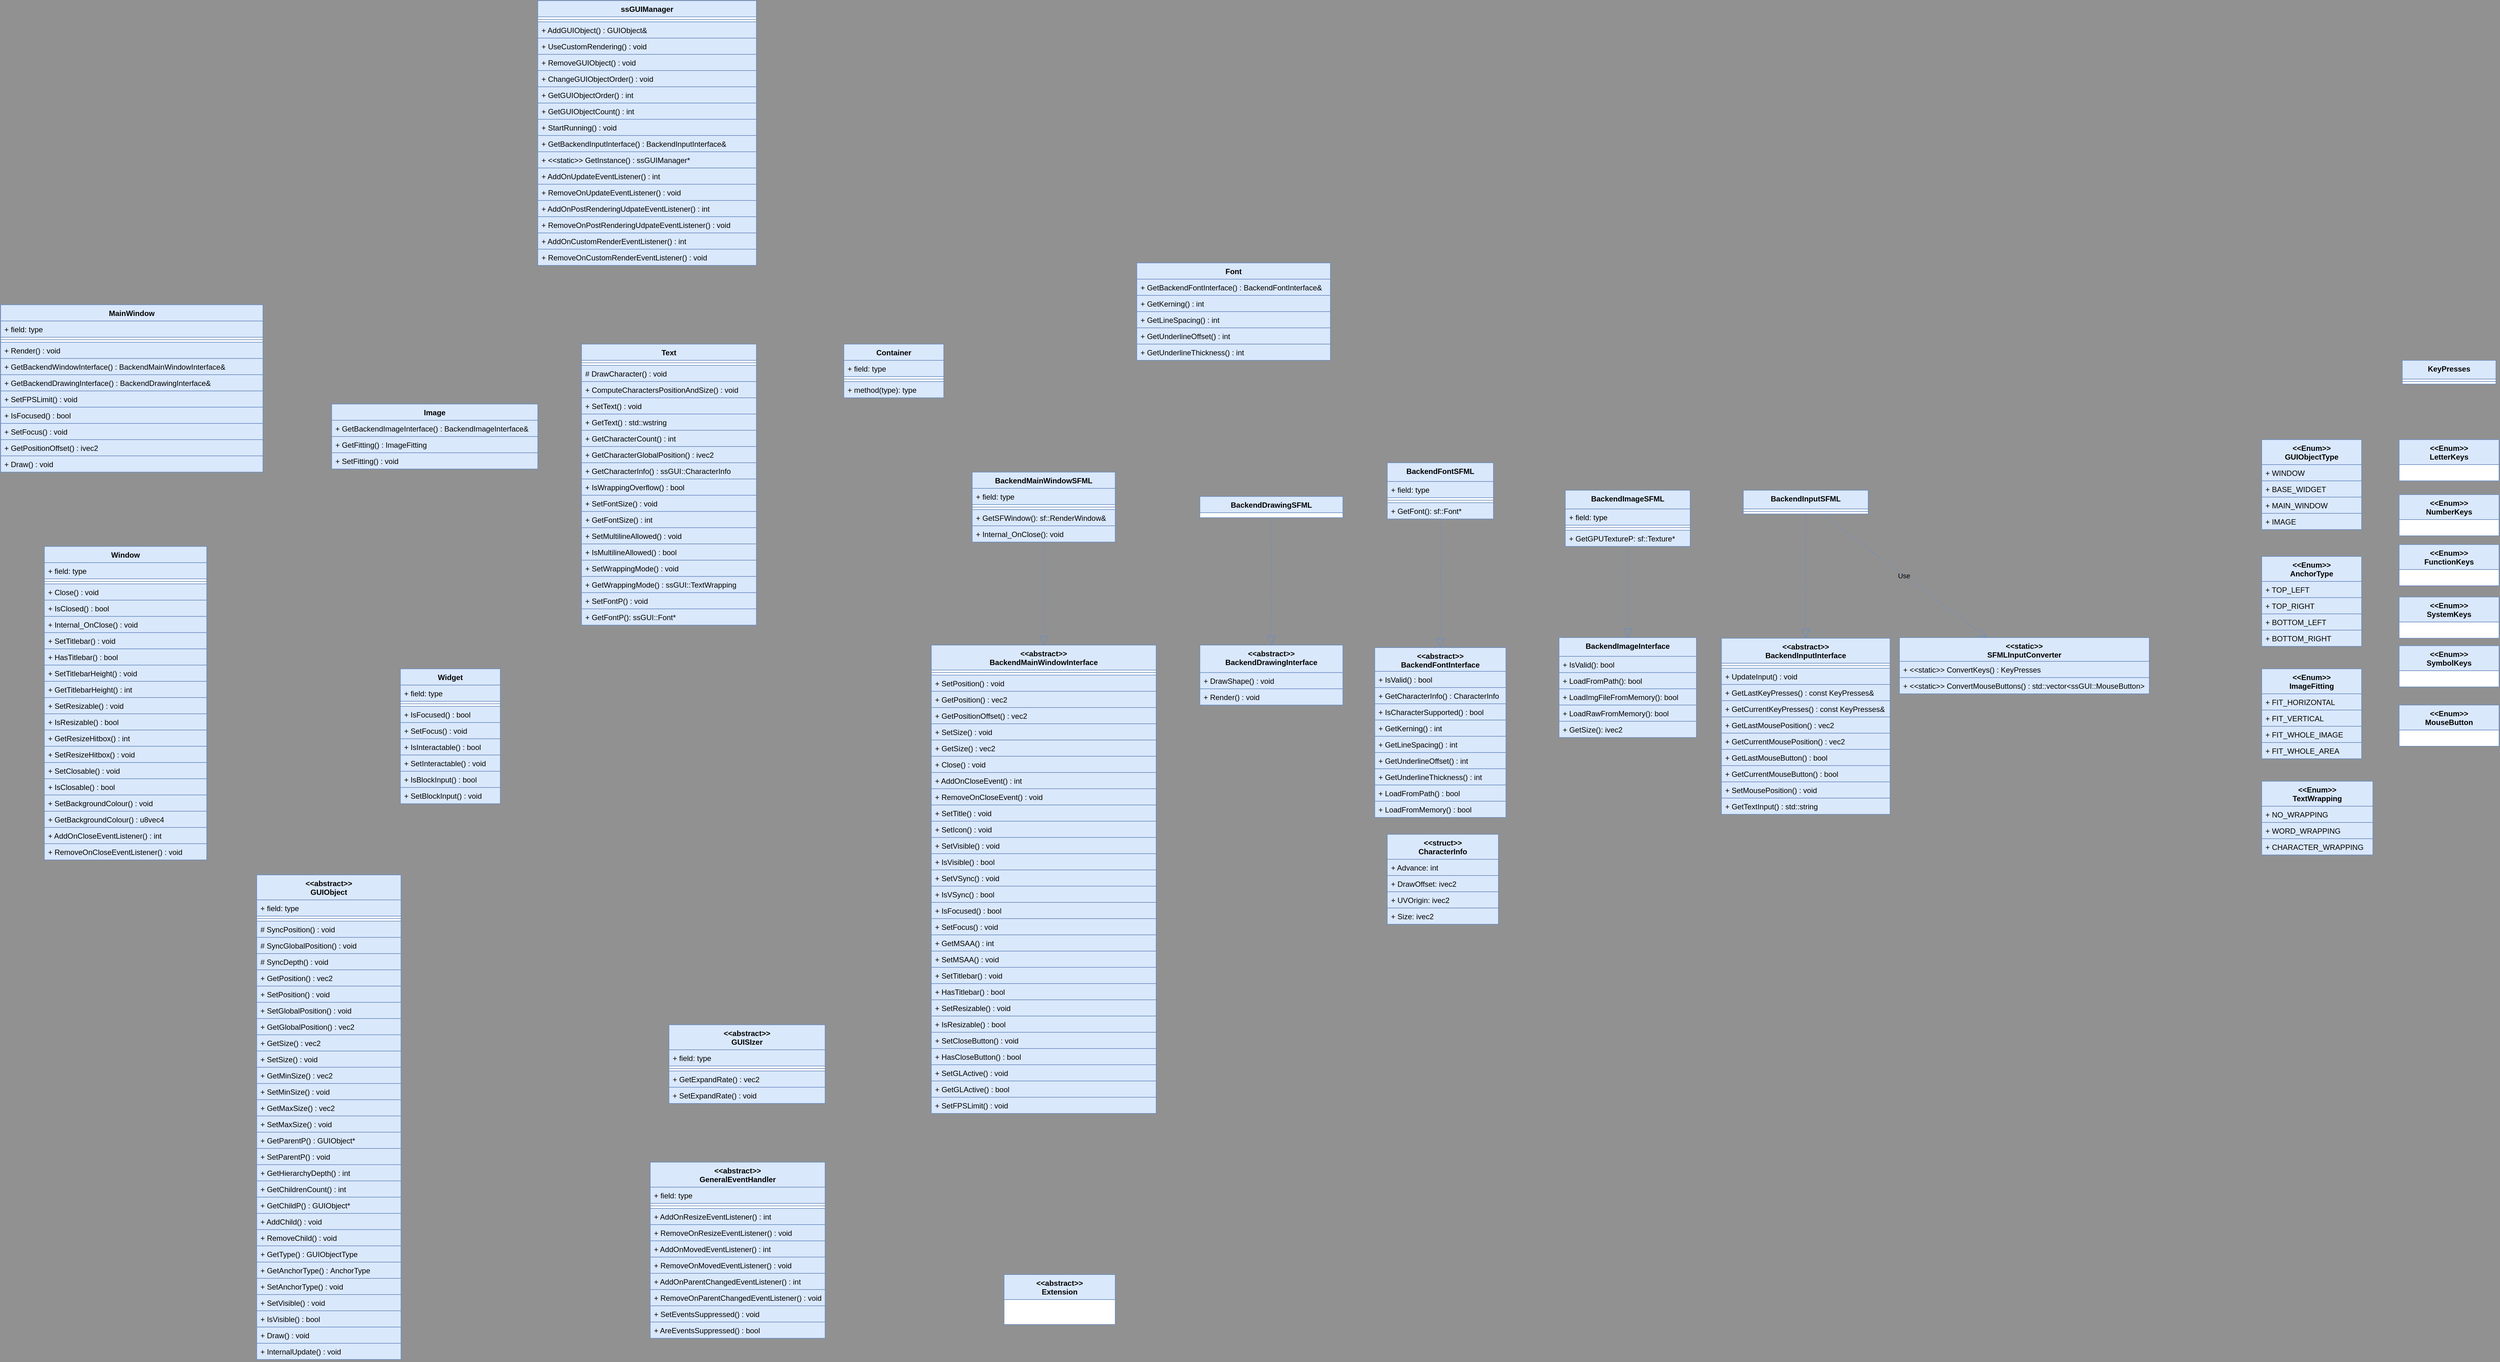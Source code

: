 <mxfile version="21.5.1" type="device" pages="4">
  <diagram id="C5RBs43oDa-KdzZeNtuy" name="Class diagram">
    <mxGraphModel dx="637" dy="500" grid="1" gridSize="10" guides="1" tooltips="1" connect="1" arrows="1" fold="1" page="1" pageScale="1" pageWidth="827" pageHeight="1169" background="#919191" math="0" shadow="0">
      <root>
        <mxCell id="WIyWlLk6GJQsqaUBKTNV-0" />
        <mxCell id="WIyWlLk6GJQsqaUBKTNV-1" parent="WIyWlLk6GJQsqaUBKTNV-0" />
        <mxCell id="BtjtoI0P0WktK1JMtrPe-0" value="&lt;&lt;abstract&gt;&gt;&#xa;GUIObject" style="swimlane;fontStyle=1;align=center;verticalAlign=top;childLayout=stackLayout;horizontal=1;startSize=40;horizontalStack=0;resizeParent=1;resizeParentMax=0;resizeLast=0;collapsible=1;marginBottom=0;swimlaneFillColor=#ffffff;labelBackgroundColor=none;swimlaneLine=1;fillColor=#dae8fc;strokeColor=#6c8ebf;fontColor=#000000;" parent="WIyWlLk6GJQsqaUBKTNV-1" vertex="1">
          <mxGeometry x="450" y="1470" width="231" height="776" as="geometry" />
        </mxCell>
        <mxCell id="BtjtoI0P0WktK1JMtrPe-1" value="+ field: type" style="text;align=left;verticalAlign=top;spacingLeft=4;spacingRight=4;overflow=hidden;rotatable=0;points=[[0,0.5],[1,0.5]];portConstraint=eastwest;labelBackgroundColor=none;swimlaneLine=1;fillColor=#dae8fc;strokeColor=#6c8ebf;fontColor=#000000;" parent="BtjtoI0P0WktK1JMtrPe-0" vertex="1">
          <mxGeometry y="40" width="231" height="26" as="geometry" />
        </mxCell>
        <mxCell id="BtjtoI0P0WktK1JMtrPe-2" value="" style="line;strokeWidth=1;align=left;verticalAlign=middle;spacingTop=-1;spacingLeft=3;spacingRight=3;rotatable=0;labelPosition=right;points=[];portConstraint=eastwest;labelBackgroundColor=none;swimlaneLine=1;fillColor=#dae8fc;strokeColor=#6c8ebf;fontColor=#000000;" parent="BtjtoI0P0WktK1JMtrPe-0" vertex="1">
          <mxGeometry y="66" width="231" height="8" as="geometry" />
        </mxCell>
        <mxCell id="1jlRcTC6heaIUPgvIArF-27" value="# SyncPosition() : void" style="text;align=left;verticalAlign=top;spacingLeft=4;spacingRight=4;overflow=hidden;rotatable=0;points=[[0,0.5],[1,0.5]];portConstraint=eastwest;labelBackgroundColor=none;swimlaneLine=1;fillColor=#dae8fc;strokeColor=#6c8ebf;fontColor=#000000;" parent="BtjtoI0P0WktK1JMtrPe-0" vertex="1">
          <mxGeometry y="74" width="231" height="26" as="geometry" />
        </mxCell>
        <mxCell id="1jlRcTC6heaIUPgvIArF-30" value="# SyncGlobalPosition() : void" style="text;align=left;verticalAlign=top;spacingLeft=4;spacingRight=4;overflow=hidden;rotatable=0;points=[[0,0.5],[1,0.5]];portConstraint=eastwest;labelBackgroundColor=none;swimlaneLine=1;fillColor=#dae8fc;strokeColor=#6c8ebf;fontColor=#000000;" parent="BtjtoI0P0WktK1JMtrPe-0" vertex="1">
          <mxGeometry y="100" width="231" height="26" as="geometry" />
        </mxCell>
        <mxCell id="1jlRcTC6heaIUPgvIArF-31" value="# SyncDepth() : void" style="text;align=left;verticalAlign=top;spacingLeft=4;spacingRight=4;overflow=hidden;rotatable=0;points=[[0,0.5],[1,0.5]];portConstraint=eastwest;labelBackgroundColor=none;swimlaneLine=1;fillColor=#dae8fc;strokeColor=#6c8ebf;fontColor=#000000;" parent="BtjtoI0P0WktK1JMtrPe-0" vertex="1">
          <mxGeometry y="126" width="231" height="26" as="geometry" />
        </mxCell>
        <mxCell id="BtjtoI0P0WktK1JMtrPe-3" value="+ GetPosition() : vec2" style="text;align=left;verticalAlign=top;spacingLeft=4;spacingRight=4;overflow=hidden;rotatable=0;points=[[0,0.5],[1,0.5]];portConstraint=eastwest;labelBackgroundColor=none;swimlaneLine=1;fillColor=#dae8fc;strokeColor=#6c8ebf;fontColor=#000000;" parent="BtjtoI0P0WktK1JMtrPe-0" vertex="1">
          <mxGeometry y="152" width="231" height="26" as="geometry" />
        </mxCell>
        <mxCell id="BtjtoI0P0WktK1JMtrPe-18" value="+ SetPosition() : void" style="text;align=left;verticalAlign=top;spacingLeft=4;spacingRight=4;overflow=hidden;rotatable=0;points=[[0,0.5],[1,0.5]];portConstraint=eastwest;labelBackgroundColor=none;swimlaneLine=1;fillColor=#dae8fc;strokeColor=#6c8ebf;fontColor=#000000;" parent="BtjtoI0P0WktK1JMtrPe-0" vertex="1">
          <mxGeometry y="178" width="231" height="26" as="geometry" />
        </mxCell>
        <mxCell id="1jlRcTC6heaIUPgvIArF-33" value="+ SetGlobalPosition() : void" style="text;align=left;verticalAlign=top;spacingLeft=4;spacingRight=4;overflow=hidden;rotatable=0;points=[[0,0.5],[1,0.5]];portConstraint=eastwest;labelBackgroundColor=none;swimlaneLine=1;fillColor=#dae8fc;strokeColor=#6c8ebf;fontColor=#000000;" parent="BtjtoI0P0WktK1JMtrPe-0" vertex="1">
          <mxGeometry y="204" width="231" height="26" as="geometry" />
        </mxCell>
        <mxCell id="1jlRcTC6heaIUPgvIArF-32" value="+ GetGlobalPosition() : vec2" style="text;align=left;verticalAlign=top;spacingLeft=4;spacingRight=4;overflow=hidden;rotatable=0;points=[[0,0.5],[1,0.5]];portConstraint=eastwest;labelBackgroundColor=none;swimlaneLine=1;fillColor=#dae8fc;strokeColor=#6c8ebf;fontColor=#000000;" parent="BtjtoI0P0WktK1JMtrPe-0" vertex="1">
          <mxGeometry y="230" width="231" height="26" as="geometry" />
        </mxCell>
        <mxCell id="BtjtoI0P0WktK1JMtrPe-12" value="+ GetSize() : vec2" style="text;align=left;verticalAlign=top;spacingLeft=4;spacingRight=4;overflow=hidden;rotatable=0;points=[[0,0.5],[1,0.5]];portConstraint=eastwest;labelBackgroundColor=none;swimlaneLine=1;fillColor=#dae8fc;strokeColor=#6c8ebf;fontColor=#000000;" parent="BtjtoI0P0WktK1JMtrPe-0" vertex="1">
          <mxGeometry y="256" width="231" height="26" as="geometry" />
        </mxCell>
        <mxCell id="nuEKNFD3OFAqfZtGVyqh-0" value="+ SetSize() : void" style="text;align=left;verticalAlign=top;spacingLeft=4;spacingRight=4;overflow=hidden;rotatable=0;points=[[0,0.5],[1,0.5]];portConstraint=eastwest;labelBackgroundColor=none;swimlaneLine=1;fillColor=#dae8fc;strokeColor=#6c8ebf;fontColor=#000000;" parent="BtjtoI0P0WktK1JMtrPe-0" vertex="1">
          <mxGeometry y="282" width="231" height="26" as="geometry" />
        </mxCell>
        <mxCell id="nuEKNFD3OFAqfZtGVyqh-84" value="+ GetMinSize() : vec2" style="text;align=left;verticalAlign=top;spacingLeft=4;spacingRight=4;overflow=hidden;rotatable=0;points=[[0,0.5],[1,0.5]];portConstraint=eastwest;labelBackgroundColor=none;swimlaneLine=1;fillColor=#dae8fc;strokeColor=#6c8ebf;fontColor=#000000;" parent="BtjtoI0P0WktK1JMtrPe-0" vertex="1">
          <mxGeometry y="308" width="231" height="26" as="geometry" />
        </mxCell>
        <mxCell id="nuEKNFD3OFAqfZtGVyqh-85" value="+ SetMinSize() : void" style="text;align=left;verticalAlign=top;spacingLeft=4;spacingRight=4;overflow=hidden;rotatable=0;points=[[0,0.5],[1,0.5]];portConstraint=eastwest;labelBackgroundColor=none;swimlaneLine=1;fillColor=#dae8fc;strokeColor=#6c8ebf;fontColor=#000000;" parent="BtjtoI0P0WktK1JMtrPe-0" vertex="1">
          <mxGeometry y="334" width="231" height="26" as="geometry" />
        </mxCell>
        <mxCell id="nuEKNFD3OFAqfZtGVyqh-86" value="+ GetMaxSize() : vec2" style="text;align=left;verticalAlign=top;spacingLeft=4;spacingRight=4;overflow=hidden;rotatable=0;points=[[0,0.5],[1,0.5]];portConstraint=eastwest;labelBackgroundColor=none;swimlaneLine=1;fillColor=#dae8fc;strokeColor=#6c8ebf;fontColor=#000000;" parent="BtjtoI0P0WktK1JMtrPe-0" vertex="1">
          <mxGeometry y="360" width="231" height="26" as="geometry" />
        </mxCell>
        <mxCell id="nuEKNFD3OFAqfZtGVyqh-87" value="+ SetMaxSize() : void" style="text;align=left;verticalAlign=top;spacingLeft=4;spacingRight=4;overflow=hidden;rotatable=0;points=[[0,0.5],[1,0.5]];portConstraint=eastwest;labelBackgroundColor=none;swimlaneLine=1;fillColor=#dae8fc;strokeColor=#6c8ebf;fontColor=#000000;" parent="BtjtoI0P0WktK1JMtrPe-0" vertex="1">
          <mxGeometry y="386" width="231" height="26" as="geometry" />
        </mxCell>
        <mxCell id="nuEKNFD3OFAqfZtGVyqh-5" value="+ GetParentP() : GUIObject*" style="text;align=left;verticalAlign=top;spacingLeft=4;spacingRight=4;overflow=hidden;rotatable=0;points=[[0,0.5],[1,0.5]];portConstraint=eastwest;labelBackgroundColor=none;swimlaneLine=1;fillColor=#dae8fc;strokeColor=#6c8ebf;fontColor=#000000;" parent="BtjtoI0P0WktK1JMtrPe-0" vertex="1">
          <mxGeometry y="412" width="231" height="26" as="geometry" />
        </mxCell>
        <mxCell id="nuEKNFD3OFAqfZtGVyqh-6" value="+ SetParentP() : void" style="text;align=left;verticalAlign=top;spacingLeft=4;spacingRight=4;overflow=hidden;rotatable=0;points=[[0,0.5],[1,0.5]];portConstraint=eastwest;labelBackgroundColor=none;swimlaneLine=1;fillColor=#dae8fc;strokeColor=#6c8ebf;fontColor=#000000;" parent="BtjtoI0P0WktK1JMtrPe-0" vertex="1">
          <mxGeometry y="438" width="231" height="26" as="geometry" />
        </mxCell>
        <mxCell id="1jlRcTC6heaIUPgvIArF-34" value="+ GetHierarchyDepth() : int" style="text;align=left;verticalAlign=top;spacingLeft=4;spacingRight=4;overflow=hidden;rotatable=0;points=[[0,0.5],[1,0.5]];portConstraint=eastwest;labelBackgroundColor=none;swimlaneLine=1;fillColor=#dae8fc;strokeColor=#6c8ebf;fontColor=#000000;" parent="BtjtoI0P0WktK1JMtrPe-0" vertex="1">
          <mxGeometry y="464" width="231" height="26" as="geometry" />
        </mxCell>
        <mxCell id="nuEKNFD3OFAqfZtGVyqh-62" value="+ GetChildrenCount() : int" style="text;align=left;verticalAlign=top;spacingLeft=4;spacingRight=4;overflow=hidden;rotatable=0;points=[[0,0.5],[1,0.5]];portConstraint=eastwest;labelBackgroundColor=none;swimlaneLine=1;fillColor=#dae8fc;strokeColor=#6c8ebf;fontColor=#000000;" parent="BtjtoI0P0WktK1JMtrPe-0" vertex="1">
          <mxGeometry y="490" width="231" height="26" as="geometry" />
        </mxCell>
        <mxCell id="nuEKNFD3OFAqfZtGVyqh-63" value="+ GetChildP() : GUIObject*" style="text;align=left;verticalAlign=top;spacingLeft=4;spacingRight=4;overflow=hidden;rotatable=0;points=[[0,0.5],[1,0.5]];portConstraint=eastwest;labelBackgroundColor=none;swimlaneLine=1;fillColor=#dae8fc;strokeColor=#6c8ebf;fontColor=#000000;" parent="BtjtoI0P0WktK1JMtrPe-0" vertex="1">
          <mxGeometry y="516" width="231" height="26" as="geometry" />
        </mxCell>
        <mxCell id="1jlRcTC6heaIUPgvIArF-35" value="+ AddChild() : void" style="text;align=left;verticalAlign=top;spacingLeft=4;spacingRight=4;overflow=hidden;rotatable=0;points=[[0,0.5],[1,0.5]];portConstraint=eastwest;labelBackgroundColor=none;swimlaneLine=1;fillColor=#dae8fc;strokeColor=#6c8ebf;fontColor=#000000;" parent="BtjtoI0P0WktK1JMtrPe-0" vertex="1">
          <mxGeometry y="542" width="231" height="26" as="geometry" />
        </mxCell>
        <mxCell id="1jlRcTC6heaIUPgvIArF-36" value="+ RemoveChild() : void" style="text;align=left;verticalAlign=top;spacingLeft=4;spacingRight=4;overflow=hidden;rotatable=0;points=[[0,0.5],[1,0.5]];portConstraint=eastwest;labelBackgroundColor=none;swimlaneLine=1;fillColor=#dae8fc;strokeColor=#6c8ebf;fontColor=#000000;" parent="BtjtoI0P0WktK1JMtrPe-0" vertex="1">
          <mxGeometry y="568" width="231" height="26" as="geometry" />
        </mxCell>
        <mxCell id="nuEKNFD3OFAqfZtGVyqh-17" value="+ GetType() : GUIObjectType" style="text;align=left;verticalAlign=top;spacingLeft=4;spacingRight=4;overflow=hidden;rotatable=0;points=[[0,0.5],[1,0.5]];portConstraint=eastwest;labelBackgroundColor=none;swimlaneLine=1;fillColor=#dae8fc;strokeColor=#6c8ebf;fontColor=#000000;" parent="BtjtoI0P0WktK1JMtrPe-0" vertex="1">
          <mxGeometry y="594" width="231" height="26" as="geometry" />
        </mxCell>
        <mxCell id="nuEKNFD3OFAqfZtGVyqh-76" value="+ GetAnchorType() : AnchorType" style="text;align=left;verticalAlign=top;spacingLeft=4;spacingRight=4;overflow=hidden;rotatable=0;points=[[0,0.5],[1,0.5]];portConstraint=eastwest;labelBackgroundColor=none;swimlaneLine=1;fillColor=#dae8fc;strokeColor=#6c8ebf;fontColor=#000000;" parent="BtjtoI0P0WktK1JMtrPe-0" vertex="1">
          <mxGeometry y="620" width="231" height="26" as="geometry" />
        </mxCell>
        <mxCell id="nuEKNFD3OFAqfZtGVyqh-77" value="+ SetAnchorType() : void" style="text;align=left;verticalAlign=top;spacingLeft=4;spacingRight=4;overflow=hidden;rotatable=0;points=[[0,0.5],[1,0.5]];portConstraint=eastwest;labelBackgroundColor=none;swimlaneLine=1;fillColor=#dae8fc;strokeColor=#6c8ebf;fontColor=#000000;" parent="BtjtoI0P0WktK1JMtrPe-0" vertex="1">
          <mxGeometry y="646" width="231" height="26" as="geometry" />
        </mxCell>
        <mxCell id="nuEKNFD3OFAqfZtGVyqh-79" value="+ SetVisible() : void" style="text;align=left;verticalAlign=top;spacingLeft=4;spacingRight=4;overflow=hidden;rotatable=0;points=[[0,0.5],[1,0.5]];portConstraint=eastwest;labelBackgroundColor=none;swimlaneLine=1;fillColor=#dae8fc;strokeColor=#6c8ebf;fontColor=#000000;" parent="BtjtoI0P0WktK1JMtrPe-0" vertex="1">
          <mxGeometry y="672" width="231" height="26" as="geometry" />
        </mxCell>
        <mxCell id="1jlRcTC6heaIUPgvIArF-37" value="+ IsVisible() : bool" style="text;align=left;verticalAlign=top;spacingLeft=4;spacingRight=4;overflow=hidden;rotatable=0;points=[[0,0.5],[1,0.5]];portConstraint=eastwest;labelBackgroundColor=none;swimlaneLine=1;fillColor=#dae8fc;strokeColor=#6c8ebf;fontColor=#000000;" parent="BtjtoI0P0WktK1JMtrPe-0" vertex="1">
          <mxGeometry y="698" width="231" height="26" as="geometry" />
        </mxCell>
        <mxCell id="nuEKNFD3OFAqfZtGVyqh-268" value="+ Draw() : void" style="text;align=left;verticalAlign=top;spacingLeft=4;spacingRight=4;overflow=hidden;rotatable=0;points=[[0,0.5],[1,0.5]];portConstraint=eastwest;labelBackgroundColor=none;swimlaneLine=1;fillColor=#dae8fc;strokeColor=#6c8ebf;fontColor=#000000;" parent="BtjtoI0P0WktK1JMtrPe-0" vertex="1">
          <mxGeometry y="724" width="231" height="26" as="geometry" />
        </mxCell>
        <mxCell id="1jlRcTC6heaIUPgvIArF-38" value="+ InternalUpdate() : void" style="text;align=left;verticalAlign=top;spacingLeft=4;spacingRight=4;overflow=hidden;rotatable=0;points=[[0,0.5],[1,0.5]];portConstraint=eastwest;labelBackgroundColor=none;swimlaneLine=1;fillColor=#dae8fc;strokeColor=#6c8ebf;fontColor=#000000;" parent="BtjtoI0P0WktK1JMtrPe-0" vertex="1">
          <mxGeometry y="750" width="231" height="26" as="geometry" />
        </mxCell>
        <mxCell id="BtjtoI0P0WktK1JMtrPe-4" value="Container" style="swimlane;fontStyle=1;align=center;verticalAlign=top;childLayout=stackLayout;horizontal=1;startSize=26;horizontalStack=0;resizeParent=1;resizeParentMax=0;resizeLast=0;collapsible=1;marginBottom=0;swimlaneFillColor=#ffffff;labelBackgroundColor=none;swimlaneLine=1;fillColor=#dae8fc;strokeColor=#6c8ebf;fontColor=#000000;" parent="WIyWlLk6GJQsqaUBKTNV-1" vertex="1">
          <mxGeometry x="1390" y="620" width="160" height="86" as="geometry" />
        </mxCell>
        <mxCell id="BtjtoI0P0WktK1JMtrPe-5" value="+ field: type" style="text;align=left;verticalAlign=top;spacingLeft=4;spacingRight=4;overflow=hidden;rotatable=0;points=[[0,0.5],[1,0.5]];portConstraint=eastwest;labelBackgroundColor=none;swimlaneLine=1;fillColor=#dae8fc;strokeColor=#6c8ebf;fontColor=#000000;" parent="BtjtoI0P0WktK1JMtrPe-4" vertex="1">
          <mxGeometry y="26" width="160" height="26" as="geometry" />
        </mxCell>
        <mxCell id="BtjtoI0P0WktK1JMtrPe-6" value="" style="line;strokeWidth=1;align=left;verticalAlign=middle;spacingTop=-1;spacingLeft=3;spacingRight=3;rotatable=0;labelPosition=right;points=[];portConstraint=eastwest;labelBackgroundColor=none;swimlaneLine=1;fillColor=#dae8fc;strokeColor=#6c8ebf;fontColor=#000000;" parent="BtjtoI0P0WktK1JMtrPe-4" vertex="1">
          <mxGeometry y="52" width="160" height="8" as="geometry" />
        </mxCell>
        <mxCell id="BtjtoI0P0WktK1JMtrPe-7" value="+ method(type): type" style="text;align=left;verticalAlign=top;spacingLeft=4;spacingRight=4;overflow=hidden;rotatable=0;points=[[0,0.5],[1,0.5]];portConstraint=eastwest;labelBackgroundColor=none;swimlaneLine=1;fillColor=#dae8fc;strokeColor=#6c8ebf;fontColor=#000000;" parent="BtjtoI0P0WktK1JMtrPe-4" vertex="1">
          <mxGeometry y="60" width="160" height="26" as="geometry" />
        </mxCell>
        <mxCell id="BtjtoI0P0WktK1JMtrPe-8" value="Image" style="swimlane;fontStyle=1;align=center;verticalAlign=top;childLayout=stackLayout;horizontal=1;startSize=26;horizontalStack=0;resizeParent=1;resizeParentMax=0;resizeLast=0;collapsible=1;marginBottom=0;swimlaneFillColor=#ffffff;labelBackgroundColor=none;swimlaneLine=1;fillColor=#dae8fc;strokeColor=#6c8ebf;fontColor=#000000;" parent="WIyWlLk6GJQsqaUBKTNV-1" vertex="1">
          <mxGeometry x="570" y="716" width="330" height="104" as="geometry" />
        </mxCell>
        <mxCell id="nuEKNFD3OFAqfZtGVyqh-69" value="+ GetBackendImageInterface() : BackendImageInterface&amp;" style="text;align=left;verticalAlign=top;spacingLeft=4;spacingRight=4;overflow=hidden;rotatable=0;points=[[0,0.5],[1,0.5]];portConstraint=eastwest;labelBackgroundColor=none;swimlaneLine=1;fillColor=#dae8fc;strokeColor=#6c8ebf;fontColor=#000000;" parent="BtjtoI0P0WktK1JMtrPe-8" vertex="1">
          <mxGeometry y="26" width="330" height="26" as="geometry" />
        </mxCell>
        <mxCell id="1jlRcTC6heaIUPgvIArF-39" value="+ GetFitting() : ImageFitting" style="text;align=left;verticalAlign=top;spacingLeft=4;spacingRight=4;overflow=hidden;rotatable=0;points=[[0,0.5],[1,0.5]];portConstraint=eastwest;labelBackgroundColor=none;swimlaneLine=1;fillColor=#dae8fc;strokeColor=#6c8ebf;fontColor=#000000;" parent="BtjtoI0P0WktK1JMtrPe-8" vertex="1">
          <mxGeometry y="52" width="330" height="26" as="geometry" />
        </mxCell>
        <mxCell id="1jlRcTC6heaIUPgvIArF-40" value="+ SetFitting() : void" style="text;align=left;verticalAlign=top;spacingLeft=4;spacingRight=4;overflow=hidden;rotatable=0;points=[[0,0.5],[1,0.5]];portConstraint=eastwest;labelBackgroundColor=none;swimlaneLine=1;fillColor=#dae8fc;strokeColor=#6c8ebf;fontColor=#000000;" parent="BtjtoI0P0WktK1JMtrPe-8" vertex="1">
          <mxGeometry y="78" width="330" height="26" as="geometry" />
        </mxCell>
        <mxCell id="BtjtoI0P0WktK1JMtrPe-13" value="Window" style="swimlane;fontStyle=1;align=center;verticalAlign=top;childLayout=stackLayout;horizontal=1;startSize=26;horizontalStack=0;resizeParent=1;resizeParentMax=0;resizeLast=0;collapsible=1;marginBottom=0;swimlaneFillColor=#ffffff;labelBackgroundColor=none;swimlaneLine=1;fillColor=#dae8fc;strokeColor=#6c8ebf;fontColor=#000000;" parent="WIyWlLk6GJQsqaUBKTNV-1" vertex="1">
          <mxGeometry x="110" y="944" width="260" height="502" as="geometry" />
        </mxCell>
        <mxCell id="BtjtoI0P0WktK1JMtrPe-14" value="+ field: type" style="text;align=left;verticalAlign=top;spacingLeft=4;spacingRight=4;overflow=hidden;rotatable=0;points=[[0,0.5],[1,0.5]];portConstraint=eastwest;labelBackgroundColor=none;swimlaneLine=1;fillColor=#dae8fc;strokeColor=#6c8ebf;fontColor=#000000;" parent="BtjtoI0P0WktK1JMtrPe-13" vertex="1">
          <mxGeometry y="26" width="260" height="26" as="geometry" />
        </mxCell>
        <mxCell id="BtjtoI0P0WktK1JMtrPe-15" value="" style="line;strokeWidth=1;align=left;verticalAlign=middle;spacingTop=-1;spacingLeft=3;spacingRight=3;rotatable=0;labelPosition=right;points=[];portConstraint=eastwest;labelBackgroundColor=none;swimlaneLine=1;fillColor=#dae8fc;strokeColor=#6c8ebf;fontColor=#000000;" parent="BtjtoI0P0WktK1JMtrPe-13" vertex="1">
          <mxGeometry y="52" width="260" height="8" as="geometry" />
        </mxCell>
        <mxCell id="-Pz7q9xdYqybKWAFHVK9-0" value="+ Close() : void" style="text;align=left;verticalAlign=top;spacingLeft=4;spacingRight=4;overflow=hidden;rotatable=0;points=[[0,0.5],[1,0.5]];portConstraint=eastwest;labelBackgroundColor=none;swimlaneLine=1;fillColor=#dae8fc;strokeColor=#6c8ebf;fontColor=#000000;" parent="BtjtoI0P0WktK1JMtrPe-13" vertex="1">
          <mxGeometry y="60" width="260" height="26" as="geometry" />
        </mxCell>
        <mxCell id="-Pz7q9xdYqybKWAFHVK9-1" value="+ IsClosed() : bool" style="text;align=left;verticalAlign=top;spacingLeft=4;spacingRight=4;overflow=hidden;rotatable=0;points=[[0,0.5],[1,0.5]];portConstraint=eastwest;labelBackgroundColor=none;swimlaneLine=1;fillColor=#dae8fc;strokeColor=#6c8ebf;fontColor=#000000;" parent="BtjtoI0P0WktK1JMtrPe-13" vertex="1">
          <mxGeometry y="86" width="260" height="26" as="geometry" />
        </mxCell>
        <mxCell id="nuEKNFD3OFAqfZtGVyqh-61" value="+ Internal_OnClose() : void" style="text;align=left;verticalAlign=top;spacingLeft=4;spacingRight=4;overflow=hidden;rotatable=0;points=[[0,0.5],[1,0.5]];portConstraint=eastwest;labelBackgroundColor=none;swimlaneLine=1;fillColor=#dae8fc;strokeColor=#6c8ebf;fontColor=#000000;" parent="BtjtoI0P0WktK1JMtrPe-13" vertex="1">
          <mxGeometry y="112" width="260" height="26" as="geometry" />
        </mxCell>
        <mxCell id="nuEKNFD3OFAqfZtGVyqh-258" value="+ SetTitlebar() : void" style="text;align=left;verticalAlign=top;spacingLeft=4;spacingRight=4;overflow=hidden;rotatable=0;points=[[0,0.5],[1,0.5]];portConstraint=eastwest;labelBackgroundColor=none;swimlaneLine=1;fillColor=#dae8fc;strokeColor=#6c8ebf;fontColor=#000000;" parent="BtjtoI0P0WktK1JMtrPe-13" vertex="1">
          <mxGeometry y="138" width="260" height="26" as="geometry" />
        </mxCell>
        <mxCell id="nuEKNFD3OFAqfZtGVyqh-64" value="+ HasTitlebar() : bool" style="text;align=left;verticalAlign=top;spacingLeft=4;spacingRight=4;overflow=hidden;rotatable=0;points=[[0,0.5],[1,0.5]];portConstraint=eastwest;labelBackgroundColor=none;swimlaneLine=1;fillColor=#dae8fc;strokeColor=#6c8ebf;fontColor=#000000;" parent="BtjtoI0P0WktK1JMtrPe-13" vertex="1">
          <mxGeometry y="164" width="260" height="26" as="geometry" />
        </mxCell>
        <mxCell id="nuEKNFD3OFAqfZtGVyqh-80" value="+ SetTitlebarHeight() : void" style="text;align=left;verticalAlign=top;spacingLeft=4;spacingRight=4;overflow=hidden;rotatable=0;points=[[0,0.5],[1,0.5]];portConstraint=eastwest;labelBackgroundColor=none;swimlaneLine=1;fillColor=#dae8fc;strokeColor=#6c8ebf;fontColor=#000000;" parent="BtjtoI0P0WktK1JMtrPe-13" vertex="1">
          <mxGeometry y="190" width="260" height="26" as="geometry" />
        </mxCell>
        <mxCell id="nuEKNFD3OFAqfZtGVyqh-81" value="+ GetTitlebarHeight() : int" style="text;align=left;verticalAlign=top;spacingLeft=4;spacingRight=4;overflow=hidden;rotatable=0;points=[[0,0.5],[1,0.5]];portConstraint=eastwest;labelBackgroundColor=none;swimlaneLine=1;fillColor=#dae8fc;strokeColor=#6c8ebf;fontColor=#000000;" parent="BtjtoI0P0WktK1JMtrPe-13" vertex="1">
          <mxGeometry y="216" width="260" height="26" as="geometry" />
        </mxCell>
        <mxCell id="nuEKNFD3OFAqfZtGVyqh-65" value="+ SetResizable() : void" style="text;align=left;verticalAlign=top;spacingLeft=4;spacingRight=4;overflow=hidden;rotatable=0;points=[[0,0.5],[1,0.5]];portConstraint=eastwest;labelBackgroundColor=none;swimlaneLine=1;fillColor=#dae8fc;strokeColor=#6c8ebf;fontColor=#000000;" parent="BtjtoI0P0WktK1JMtrPe-13" vertex="1">
          <mxGeometry y="242" width="260" height="26" as="geometry" />
        </mxCell>
        <mxCell id="nuEKNFD3OFAqfZtGVyqh-66" value="+ IsResizable() : bool" style="text;align=left;verticalAlign=top;spacingLeft=4;spacingRight=4;overflow=hidden;rotatable=0;points=[[0,0.5],[1,0.5]];portConstraint=eastwest;labelBackgroundColor=none;swimlaneLine=1;fillColor=#dae8fc;strokeColor=#6c8ebf;fontColor=#000000;" parent="BtjtoI0P0WktK1JMtrPe-13" vertex="1">
          <mxGeometry y="268" width="260" height="26" as="geometry" />
        </mxCell>
        <mxCell id="1jlRcTC6heaIUPgvIArF-71" value="+ GetResizeHitbox() : int" style="text;align=left;verticalAlign=top;spacingLeft=4;spacingRight=4;overflow=hidden;rotatable=0;points=[[0,0.5],[1,0.5]];portConstraint=eastwest;labelBackgroundColor=none;swimlaneLine=1;fillColor=#dae8fc;strokeColor=#6c8ebf;fontColor=#000000;" parent="BtjtoI0P0WktK1JMtrPe-13" vertex="1">
          <mxGeometry y="294" width="260" height="26" as="geometry" />
        </mxCell>
        <mxCell id="1jlRcTC6heaIUPgvIArF-72" value="+ SetResizeHitbox() : void" style="text;align=left;verticalAlign=top;spacingLeft=4;spacingRight=4;overflow=hidden;rotatable=0;points=[[0,0.5],[1,0.5]];portConstraint=eastwest;labelBackgroundColor=none;swimlaneLine=1;fillColor=#dae8fc;strokeColor=#6c8ebf;fontColor=#000000;" parent="BtjtoI0P0WktK1JMtrPe-13" vertex="1">
          <mxGeometry y="320" width="260" height="26" as="geometry" />
        </mxCell>
        <mxCell id="nuEKNFD3OFAqfZtGVyqh-271" value="+ SetClosable() : void" style="text;align=left;verticalAlign=top;spacingLeft=4;spacingRight=4;overflow=hidden;rotatable=0;points=[[0,0.5],[1,0.5]];portConstraint=eastwest;labelBackgroundColor=none;swimlaneLine=1;fillColor=#dae8fc;strokeColor=#6c8ebf;fontColor=#000000;" parent="BtjtoI0P0WktK1JMtrPe-13" vertex="1">
          <mxGeometry y="346" width="260" height="26" as="geometry" />
        </mxCell>
        <mxCell id="nuEKNFD3OFAqfZtGVyqh-272" value="+ IsClosable() : bool" style="text;align=left;verticalAlign=top;spacingLeft=4;spacingRight=4;overflow=hidden;rotatable=0;points=[[0,0.5],[1,0.5]];portConstraint=eastwest;labelBackgroundColor=none;swimlaneLine=1;fillColor=#dae8fc;strokeColor=#6c8ebf;fontColor=#000000;" parent="BtjtoI0P0WktK1JMtrPe-13" vertex="1">
          <mxGeometry y="372" width="260" height="26" as="geometry" />
        </mxCell>
        <mxCell id="nuEKNFD3OFAqfZtGVyqh-70" value="+ SetBackgroundColour() : void" style="text;align=left;verticalAlign=top;spacingLeft=4;spacingRight=4;overflow=hidden;rotatable=0;points=[[0,0.5],[1,0.5]];portConstraint=eastwest;labelBackgroundColor=none;swimlaneLine=1;fillColor=#dae8fc;strokeColor=#6c8ebf;fontColor=#000000;" parent="BtjtoI0P0WktK1JMtrPe-13" vertex="1">
          <mxGeometry y="398" width="260" height="26" as="geometry" />
        </mxCell>
        <mxCell id="nuEKNFD3OFAqfZtGVyqh-270" value="+ GetBackgroundColour() : u8vec4" style="text;align=left;verticalAlign=top;spacingLeft=4;spacingRight=4;overflow=hidden;rotatable=0;points=[[0,0.5],[1,0.5]];portConstraint=eastwest;labelBackgroundColor=none;swimlaneLine=1;fillColor=#dae8fc;strokeColor=#6c8ebf;fontColor=#000000;" parent="BtjtoI0P0WktK1JMtrPe-13" vertex="1">
          <mxGeometry y="424" width="260" height="26" as="geometry" />
        </mxCell>
        <mxCell id="nuEKNFD3OFAqfZtGVyqh-256" value="+ AddOnCloseEventListener() : int" style="text;align=left;verticalAlign=top;spacingLeft=4;spacingRight=4;overflow=hidden;rotatable=0;points=[[0,0.5],[1,0.5]];portConstraint=eastwest;labelBackgroundColor=none;swimlaneLine=1;fillColor=#dae8fc;strokeColor=#6c8ebf;fontColor=#000000;" parent="BtjtoI0P0WktK1JMtrPe-13" vertex="1">
          <mxGeometry y="450" width="260" height="26" as="geometry" />
        </mxCell>
        <mxCell id="nuEKNFD3OFAqfZtGVyqh-257" value="+ RemoveOnCloseEventListener() : void" style="text;align=left;verticalAlign=top;spacingLeft=4;spacingRight=4;overflow=hidden;rotatable=0;points=[[0,0.5],[1,0.5]];portConstraint=eastwest;labelBackgroundColor=none;swimlaneLine=1;fillColor=#dae8fc;strokeColor=#6c8ebf;fontColor=#000000;" parent="BtjtoI0P0WktK1JMtrPe-13" vertex="1">
          <mxGeometry y="476" width="260" height="26" as="geometry" />
        </mxCell>
        <mxCell id="nuEKNFD3OFAqfZtGVyqh-7" value="MainWindow" style="swimlane;fontStyle=1;align=center;verticalAlign=top;childLayout=stackLayout;horizontal=1;startSize=26;horizontalStack=0;resizeParent=1;resizeParentMax=0;resizeLast=0;collapsible=1;marginBottom=0;swimlaneFillColor=#ffffff;labelBackgroundColor=none;swimlaneLine=1;fillColor=#dae8fc;strokeColor=#6c8ebf;fontColor=#000000;" parent="WIyWlLk6GJQsqaUBKTNV-1" vertex="1">
          <mxGeometry x="40" y="557" width="420" height="268" as="geometry" />
        </mxCell>
        <mxCell id="nuEKNFD3OFAqfZtGVyqh-8" value="+ field: type" style="text;align=left;verticalAlign=top;spacingLeft=4;spacingRight=4;overflow=hidden;rotatable=0;points=[[0,0.5],[1,0.5]];portConstraint=eastwest;labelBackgroundColor=none;swimlaneLine=1;fillColor=#dae8fc;strokeColor=#6c8ebf;fontColor=#000000;" parent="nuEKNFD3OFAqfZtGVyqh-7" vertex="1">
          <mxGeometry y="26" width="420" height="26" as="geometry" />
        </mxCell>
        <mxCell id="nuEKNFD3OFAqfZtGVyqh-9" value="" style="line;strokeWidth=1;align=left;verticalAlign=middle;spacingTop=-1;spacingLeft=3;spacingRight=3;rotatable=0;labelPosition=right;points=[];portConstraint=eastwest;labelBackgroundColor=none;swimlaneLine=1;fillColor=#dae8fc;strokeColor=#6c8ebf;fontColor=#000000;" parent="nuEKNFD3OFAqfZtGVyqh-7" vertex="1">
          <mxGeometry y="52" width="420" height="8" as="geometry" />
        </mxCell>
        <mxCell id="nuEKNFD3OFAqfZtGVyqh-25" value="+ Render() : void" style="text;align=left;verticalAlign=top;spacingLeft=4;spacingRight=4;overflow=hidden;rotatable=0;points=[[0,0.5],[1,0.5]];portConstraint=eastwest;labelBackgroundColor=none;swimlaneLine=1;fillColor=#dae8fc;strokeColor=#6c8ebf;fontColor=#000000;" parent="nuEKNFD3OFAqfZtGVyqh-7" vertex="1">
          <mxGeometry y="60" width="420" height="26" as="geometry" />
        </mxCell>
        <mxCell id="nuEKNFD3OFAqfZtGVyqh-26" value="+ GetBackendWindowInterface() : BackendMainWindowInterface&amp;" style="text;align=left;verticalAlign=top;spacingLeft=4;spacingRight=4;overflow=hidden;rotatable=0;points=[[0,0.5],[1,0.5]];portConstraint=eastwest;labelBackgroundColor=none;swimlaneLine=1;fillColor=#dae8fc;strokeColor=#6c8ebf;fontColor=#000000;" parent="nuEKNFD3OFAqfZtGVyqh-7" vertex="1">
          <mxGeometry y="86" width="420" height="26" as="geometry" />
        </mxCell>
        <mxCell id="nuEKNFD3OFAqfZtGVyqh-269" value="+ GetBackendDrawingInterface() : BackendDrawingInterface&amp;" style="text;align=left;verticalAlign=top;spacingLeft=4;spacingRight=4;overflow=hidden;rotatable=0;points=[[0,0.5],[1,0.5]];portConstraint=eastwest;labelBackgroundColor=none;swimlaneLine=1;fillColor=#dae8fc;strokeColor=#6c8ebf;fontColor=#000000;" parent="nuEKNFD3OFAqfZtGVyqh-7" vertex="1">
          <mxGeometry y="112" width="420" height="26" as="geometry" />
        </mxCell>
        <mxCell id="nuEKNFD3OFAqfZtGVyqh-274" value="+ SetFPSLimit() : void" style="text;align=left;verticalAlign=top;spacingLeft=4;spacingRight=4;overflow=hidden;rotatable=0;points=[[0,0.5],[1,0.5]];portConstraint=eastwest;labelBackgroundColor=none;swimlaneLine=1;fillColor=#dae8fc;strokeColor=#6c8ebf;fontColor=#000000;" parent="nuEKNFD3OFAqfZtGVyqh-7" vertex="1">
          <mxGeometry y="138" width="420" height="26" as="geometry" />
        </mxCell>
        <mxCell id="C2G4uNwtU5dulQUSPTp5-0" value="+ IsFocused() : bool" style="text;align=left;verticalAlign=top;spacingLeft=4;spacingRight=4;overflow=hidden;rotatable=0;points=[[0,0.5],[1,0.5]];portConstraint=eastwest;labelBackgroundColor=none;swimlaneLine=1;fillColor=#dae8fc;strokeColor=#6c8ebf;fontColor=#000000;" parent="nuEKNFD3OFAqfZtGVyqh-7" vertex="1">
          <mxGeometry y="164" width="420" height="26" as="geometry" />
        </mxCell>
        <mxCell id="C2G4uNwtU5dulQUSPTp5-1" value="+ SetFocus() : void" style="text;align=left;verticalAlign=top;spacingLeft=4;spacingRight=4;overflow=hidden;rotatable=0;points=[[0,0.5],[1,0.5]];portConstraint=eastwest;labelBackgroundColor=none;swimlaneLine=1;fillColor=#dae8fc;strokeColor=#6c8ebf;fontColor=#000000;" parent="nuEKNFD3OFAqfZtGVyqh-7" vertex="1">
          <mxGeometry y="190" width="420" height="26" as="geometry" />
        </mxCell>
        <mxCell id="1jlRcTC6heaIUPgvIArF-41" value="+ GetPositionOffset() : ivec2" style="text;align=left;verticalAlign=top;spacingLeft=4;spacingRight=4;overflow=hidden;rotatable=0;points=[[0,0.5],[1,0.5]];portConstraint=eastwest;labelBackgroundColor=none;swimlaneLine=1;fillColor=#dae8fc;strokeColor=#6c8ebf;fontColor=#000000;" parent="nuEKNFD3OFAqfZtGVyqh-7" vertex="1">
          <mxGeometry y="216" width="420" height="26" as="geometry" />
        </mxCell>
        <mxCell id="1jlRcTC6heaIUPgvIArF-42" value="+ Draw() : void" style="text;align=left;verticalAlign=top;spacingLeft=4;spacingRight=4;overflow=hidden;rotatable=0;points=[[0,0.5],[1,0.5]];portConstraint=eastwest;labelBackgroundColor=none;swimlaneLine=1;fillColor=#dae8fc;strokeColor=#6c8ebf;fontColor=#000000;" parent="nuEKNFD3OFAqfZtGVyqh-7" vertex="1">
          <mxGeometry y="242" width="420" height="26" as="geometry" />
        </mxCell>
        <mxCell id="nuEKNFD3OFAqfZtGVyqh-10" value="ssGUIManager" style="swimlane;fontStyle=1;align=center;verticalAlign=top;childLayout=stackLayout;horizontal=1;startSize=26;horizontalStack=0;resizeParent=1;resizeParentMax=0;resizeLast=0;collapsible=1;marginBottom=0;swimlaneFillColor=#ffffff;labelBackgroundColor=none;swimlaneLine=1;fillColor=#dae8fc;strokeColor=#6c8ebf;fontColor=#000000;" parent="WIyWlLk6GJQsqaUBKTNV-1" vertex="1">
          <mxGeometry x="900" y="70" width="350" height="424" as="geometry" />
        </mxCell>
        <mxCell id="nuEKNFD3OFAqfZtGVyqh-12" value="" style="line;strokeWidth=1;align=left;verticalAlign=middle;spacingTop=-1;spacingLeft=3;spacingRight=3;rotatable=0;labelPosition=right;points=[];portConstraint=eastwest;labelBackgroundColor=none;swimlaneLine=1;fillColor=#dae8fc;strokeColor=#6c8ebf;fontColor=#000000;" parent="nuEKNFD3OFAqfZtGVyqh-10" vertex="1">
          <mxGeometry y="26" width="350" height="8" as="geometry" />
        </mxCell>
        <mxCell id="nuEKNFD3OFAqfZtGVyqh-60" value="+ AddGUIObject() : GUIObject&amp;" style="text;align=left;verticalAlign=top;spacingLeft=4;spacingRight=4;overflow=hidden;rotatable=0;points=[[0,0.5],[1,0.5]];portConstraint=eastwest;labelBackgroundColor=none;swimlaneLine=1;fillColor=#dae8fc;strokeColor=#6c8ebf;fontColor=#000000;" parent="nuEKNFD3OFAqfZtGVyqh-10" vertex="1">
          <mxGeometry y="34" width="350" height="26" as="geometry" />
        </mxCell>
        <mxCell id="dkUiBVsHoyD0e1N7G9r3-21" value="+ UseCustomRendering() : void" style="text;align=left;verticalAlign=top;spacingLeft=4;spacingRight=4;overflow=hidden;rotatable=0;points=[[0,0.5],[1,0.5]];portConstraint=eastwest;labelBackgroundColor=none;swimlaneLine=1;fillColor=#dae8fc;strokeColor=#6c8ebf;fontColor=#000000;" parent="nuEKNFD3OFAqfZtGVyqh-10" vertex="1">
          <mxGeometry y="60" width="350" height="26" as="geometry" />
        </mxCell>
        <mxCell id="nuEKNFD3OFAqfZtGVyqh-13" value="+ RemoveGUIObject() : void" style="text;align=left;verticalAlign=top;spacingLeft=4;spacingRight=4;overflow=hidden;rotatable=0;points=[[0,0.5],[1,0.5]];portConstraint=eastwest;labelBackgroundColor=none;swimlaneLine=1;fillColor=#dae8fc;strokeColor=#6c8ebf;fontColor=#000000;" parent="nuEKNFD3OFAqfZtGVyqh-10" vertex="1">
          <mxGeometry y="86" width="350" height="26" as="geometry" />
        </mxCell>
        <mxCell id="nuEKNFD3OFAqfZtGVyqh-119" value="+ ChangeGUIObjectOrder() : void" style="text;align=left;verticalAlign=top;spacingLeft=4;spacingRight=4;overflow=hidden;rotatable=0;points=[[0,0.5],[1,0.5]];portConstraint=eastwest;labelBackgroundColor=none;swimlaneLine=1;fillColor=#dae8fc;strokeColor=#6c8ebf;fontColor=#000000;" parent="nuEKNFD3OFAqfZtGVyqh-10" vertex="1">
          <mxGeometry y="112" width="350" height="26" as="geometry" />
        </mxCell>
        <mxCell id="dkUiBVsHoyD0e1N7G9r3-8" value="+ GetGUIObjectOrder() : int" style="text;align=left;verticalAlign=top;spacingLeft=4;spacingRight=4;overflow=hidden;rotatable=0;points=[[0,0.5],[1,0.5]];portConstraint=eastwest;labelBackgroundColor=none;swimlaneLine=1;fillColor=#dae8fc;strokeColor=#6c8ebf;fontColor=#000000;" parent="nuEKNFD3OFAqfZtGVyqh-10" vertex="1">
          <mxGeometry y="138" width="350" height="26" as="geometry" />
        </mxCell>
        <mxCell id="dkUiBVsHoyD0e1N7G9r3-22" value="+ GetGUIObjectCount() : int" style="text;align=left;verticalAlign=top;spacingLeft=4;spacingRight=4;overflow=hidden;rotatable=0;points=[[0,0.5],[1,0.5]];portConstraint=eastwest;labelBackgroundColor=none;swimlaneLine=1;fillColor=#dae8fc;strokeColor=#6c8ebf;fontColor=#000000;" parent="nuEKNFD3OFAqfZtGVyqh-10" vertex="1">
          <mxGeometry y="164" width="350" height="26" as="geometry" />
        </mxCell>
        <mxCell id="nuEKNFD3OFAqfZtGVyqh-120" value="+ StartRunning() : void" style="text;align=left;verticalAlign=top;spacingLeft=4;spacingRight=4;overflow=hidden;rotatable=0;points=[[0,0.5],[1,0.5]];portConstraint=eastwest;labelBackgroundColor=none;swimlaneLine=1;fillColor=#dae8fc;strokeColor=#6c8ebf;fontColor=#000000;" parent="nuEKNFD3OFAqfZtGVyqh-10" vertex="1">
          <mxGeometry y="190" width="350" height="26" as="geometry" />
        </mxCell>
        <mxCell id="1jlRcTC6heaIUPgvIArF-43" value="+ GetBackendInputInterface() : BackendInputInterface&amp;" style="text;align=left;verticalAlign=top;spacingLeft=4;spacingRight=4;overflow=hidden;rotatable=0;points=[[0,0.5],[1,0.5]];portConstraint=eastwest;labelBackgroundColor=none;swimlaneLine=1;fillColor=#dae8fc;strokeColor=#6c8ebf;fontColor=#000000;" parent="nuEKNFD3OFAqfZtGVyqh-10" vertex="1">
          <mxGeometry y="216" width="350" height="26" as="geometry" />
        </mxCell>
        <mxCell id="1jlRcTC6heaIUPgvIArF-44" value="+ &lt;&lt;static&gt;&gt; GetInstance() : ssGUIManager*" style="text;align=left;verticalAlign=top;spacingLeft=4;spacingRight=4;overflow=hidden;rotatable=0;points=[[0,0.5],[1,0.5]];portConstraint=eastwest;labelBackgroundColor=none;swimlaneLine=1;fillColor=#dae8fc;strokeColor=#6c8ebf;fontColor=#000000;" parent="nuEKNFD3OFAqfZtGVyqh-10" vertex="1">
          <mxGeometry y="242" width="350" height="26" as="geometry" />
        </mxCell>
        <mxCell id="1jlRcTC6heaIUPgvIArF-45" value="+ AddOnUpdateEventListener() : int" style="text;align=left;verticalAlign=top;spacingLeft=4;spacingRight=4;overflow=hidden;rotatable=0;points=[[0,0.5],[1,0.5]];portConstraint=eastwest;labelBackgroundColor=none;swimlaneLine=1;fillColor=#dae8fc;strokeColor=#6c8ebf;fontColor=#000000;" parent="nuEKNFD3OFAqfZtGVyqh-10" vertex="1">
          <mxGeometry y="268" width="350" height="26" as="geometry" />
        </mxCell>
        <mxCell id="1jlRcTC6heaIUPgvIArF-46" value="+ RemoveOnUpdateEventListener() : void" style="text;align=left;verticalAlign=top;spacingLeft=4;spacingRight=4;overflow=hidden;rotatable=0;points=[[0,0.5],[1,0.5]];portConstraint=eastwest;labelBackgroundColor=none;swimlaneLine=1;fillColor=#dae8fc;strokeColor=#6c8ebf;fontColor=#000000;" parent="nuEKNFD3OFAqfZtGVyqh-10" vertex="1">
          <mxGeometry y="294" width="350" height="26" as="geometry" />
        </mxCell>
        <mxCell id="1jlRcTC6heaIUPgvIArF-47" value="+ AddOnPostRenderingUdpateEventListener() : int" style="text;align=left;verticalAlign=top;spacingLeft=4;spacingRight=4;overflow=hidden;rotatable=0;points=[[0,0.5],[1,0.5]];portConstraint=eastwest;labelBackgroundColor=none;swimlaneLine=1;fillColor=#dae8fc;strokeColor=#6c8ebf;fontColor=#000000;" parent="nuEKNFD3OFAqfZtGVyqh-10" vertex="1">
          <mxGeometry y="320" width="350" height="26" as="geometry" />
        </mxCell>
        <mxCell id="1jlRcTC6heaIUPgvIArF-48" value="+ RemoveOnPostRenderingUdpateEventListener() : void" style="text;align=left;verticalAlign=top;spacingLeft=4;spacingRight=4;overflow=hidden;rotatable=0;points=[[0,0.5],[1,0.5]];portConstraint=eastwest;labelBackgroundColor=none;swimlaneLine=1;fillColor=#dae8fc;strokeColor=#6c8ebf;fontColor=#000000;" parent="nuEKNFD3OFAqfZtGVyqh-10" vertex="1">
          <mxGeometry y="346" width="350" height="26" as="geometry" />
        </mxCell>
        <mxCell id="1jlRcTC6heaIUPgvIArF-49" value="+ AddOnCustomRenderEventListener() : int" style="text;align=left;verticalAlign=top;spacingLeft=4;spacingRight=4;overflow=hidden;rotatable=0;points=[[0,0.5],[1,0.5]];portConstraint=eastwest;labelBackgroundColor=none;swimlaneLine=1;fillColor=#dae8fc;strokeColor=#6c8ebf;fontColor=#000000;" parent="nuEKNFD3OFAqfZtGVyqh-10" vertex="1">
          <mxGeometry y="372" width="350" height="26" as="geometry" />
        </mxCell>
        <mxCell id="1jlRcTC6heaIUPgvIArF-50" value="+ RemoveOnCustomRenderEventListener() : void" style="text;align=left;verticalAlign=top;spacingLeft=4;spacingRight=4;overflow=hidden;rotatable=0;points=[[0,0.5],[1,0.5]];portConstraint=eastwest;labelBackgroundColor=none;swimlaneLine=1;fillColor=#dae8fc;strokeColor=#6c8ebf;fontColor=#000000;" parent="nuEKNFD3OFAqfZtGVyqh-10" vertex="1">
          <mxGeometry y="398" width="350" height="26" as="geometry" />
        </mxCell>
        <mxCell id="nuEKNFD3OFAqfZtGVyqh-18" value="&lt;&lt;Enum&gt;&gt;&#xa;GUIObjectType" style="swimlane;fontStyle=1;align=center;verticalAlign=top;childLayout=stackLayout;horizontal=1;startSize=40;horizontalStack=0;resizeParent=1;resizeParentMax=0;resizeLast=0;collapsible=1;marginBottom=0;swimlaneFillColor=#ffffff;labelBackgroundColor=none;swimlaneLine=1;fillColor=#dae8fc;strokeColor=#6c8ebf;fontColor=#000000;" parent="WIyWlLk6GJQsqaUBKTNV-1" vertex="1">
          <mxGeometry x="3660" y="773" width="160" height="144" as="geometry" />
        </mxCell>
        <mxCell id="nuEKNFD3OFAqfZtGVyqh-19" value="+ WINDOW" style="text;align=left;verticalAlign=top;spacingLeft=4;spacingRight=4;overflow=hidden;rotatable=0;points=[[0,0.5],[1,0.5]];portConstraint=eastwest;labelBackgroundColor=none;swimlaneLine=1;fillColor=#dae8fc;strokeColor=#6c8ebf;fontColor=#000000;" parent="nuEKNFD3OFAqfZtGVyqh-18" vertex="1">
          <mxGeometry y="40" width="160" height="26" as="geometry" />
        </mxCell>
        <mxCell id="1jlRcTC6heaIUPgvIArF-0" value="+ BASE_WIDGET" style="text;align=left;verticalAlign=top;spacingLeft=4;spacingRight=4;overflow=hidden;rotatable=0;points=[[0,0.5],[1,0.5]];portConstraint=eastwest;labelBackgroundColor=none;swimlaneLine=1;fillColor=#dae8fc;strokeColor=#6c8ebf;fontColor=#000000;" parent="nuEKNFD3OFAqfZtGVyqh-18" vertex="1">
          <mxGeometry y="66" width="160" height="26" as="geometry" />
        </mxCell>
        <mxCell id="1jlRcTC6heaIUPgvIArF-1" value="+ MAIN_WINDOW" style="text;align=left;verticalAlign=top;spacingLeft=4;spacingRight=4;overflow=hidden;rotatable=0;points=[[0,0.5],[1,0.5]];portConstraint=eastwest;labelBackgroundColor=none;swimlaneLine=1;fillColor=#dae8fc;strokeColor=#6c8ebf;fontColor=#000000;" parent="nuEKNFD3OFAqfZtGVyqh-18" vertex="1">
          <mxGeometry y="92" width="160" height="26" as="geometry" />
        </mxCell>
        <mxCell id="1jlRcTC6heaIUPgvIArF-2" value="+ IMAGE" style="text;align=left;verticalAlign=top;spacingLeft=4;spacingRight=4;overflow=hidden;rotatable=0;points=[[0,0.5],[1,0.5]];portConstraint=eastwest;labelBackgroundColor=none;swimlaneLine=1;fillColor=#dae8fc;strokeColor=#6c8ebf;fontColor=#000000;" parent="nuEKNFD3OFAqfZtGVyqh-18" vertex="1">
          <mxGeometry y="118" width="160" height="26" as="geometry" />
        </mxCell>
        <mxCell id="nuEKNFD3OFAqfZtGVyqh-27" value="&lt;&lt;abstract&gt;&gt;&#xa;BackendMainWindowInterface" style="swimlane;fontStyle=1;align=center;verticalAlign=top;childLayout=stackLayout;horizontal=1;startSize=40;horizontalStack=0;resizeParent=1;resizeParentMax=0;resizeLast=0;collapsible=1;marginBottom=0;swimlaneFillColor=#ffffff;labelBackgroundColor=none;swimlaneLine=1;fillColor=#dae8fc;strokeColor=#6c8ebf;fontColor=#000000;" parent="WIyWlLk6GJQsqaUBKTNV-1" vertex="1">
          <mxGeometry x="1530" y="1102" width="360" height="750" as="geometry" />
        </mxCell>
        <mxCell id="nuEKNFD3OFAqfZtGVyqh-29" value="" style="line;strokeWidth=1;align=left;verticalAlign=middle;spacingTop=-1;spacingLeft=3;spacingRight=3;rotatable=0;labelPosition=right;points=[];portConstraint=eastwest;labelBackgroundColor=none;swimlaneLine=1;fillColor=#dae8fc;strokeColor=#6c8ebf;fontColor=#000000;" parent="nuEKNFD3OFAqfZtGVyqh-27" vertex="1">
          <mxGeometry y="40" width="360" height="8" as="geometry" />
        </mxCell>
        <mxCell id="nuEKNFD3OFAqfZtGVyqh-35" value="+ SetPosition() : void" style="text;align=left;verticalAlign=top;spacingLeft=4;spacingRight=4;overflow=hidden;rotatable=0;points=[[0,0.5],[1,0.5]];portConstraint=eastwest;labelBackgroundColor=none;swimlaneLine=1;fillColor=#dae8fc;strokeColor=#6c8ebf;fontColor=#000000;" parent="nuEKNFD3OFAqfZtGVyqh-27" vertex="1">
          <mxGeometry y="48" width="360" height="26" as="geometry" />
        </mxCell>
        <mxCell id="nuEKNFD3OFAqfZtGVyqh-36" value="+ GetPosition() : vec2" style="text;align=left;verticalAlign=top;spacingLeft=4;spacingRight=4;overflow=hidden;rotatable=0;points=[[0,0.5],[1,0.5]];portConstraint=eastwest;labelBackgroundColor=none;swimlaneLine=1;fillColor=#dae8fc;strokeColor=#6c8ebf;fontColor=#000000;" parent="nuEKNFD3OFAqfZtGVyqh-27" vertex="1">
          <mxGeometry y="74" width="360" height="26" as="geometry" />
        </mxCell>
        <mxCell id="d7bPNqJo5kTvcDAvqI0s-23" value="+ GetPositionOffset() : vec2" style="text;align=left;verticalAlign=top;spacingLeft=4;spacingRight=4;overflow=hidden;rotatable=0;points=[[0,0.5],[1,0.5]];portConstraint=eastwest;labelBackgroundColor=none;swimlaneLine=1;fillColor=#dae8fc;strokeColor=#6c8ebf;fontColor=#000000;" parent="nuEKNFD3OFAqfZtGVyqh-27" vertex="1">
          <mxGeometry y="100" width="360" height="26" as="geometry" />
        </mxCell>
        <mxCell id="nuEKNFD3OFAqfZtGVyqh-38" value="+ SetSize() : void" style="text;align=left;verticalAlign=top;spacingLeft=4;spacingRight=4;overflow=hidden;rotatable=0;points=[[0,0.5],[1,0.5]];portConstraint=eastwest;labelBackgroundColor=none;swimlaneLine=1;fillColor=#dae8fc;strokeColor=#6c8ebf;fontColor=#000000;" parent="nuEKNFD3OFAqfZtGVyqh-27" vertex="1">
          <mxGeometry y="126" width="360" height="26" as="geometry" />
        </mxCell>
        <mxCell id="nuEKNFD3OFAqfZtGVyqh-37" value="+ GetSize() : vec2" style="text;align=left;verticalAlign=top;spacingLeft=4;spacingRight=4;overflow=hidden;rotatable=0;points=[[0,0.5],[1,0.5]];portConstraint=eastwest;labelBackgroundColor=none;swimlaneLine=1;fillColor=#dae8fc;strokeColor=#6c8ebf;fontColor=#000000;" parent="nuEKNFD3OFAqfZtGVyqh-27" vertex="1">
          <mxGeometry y="152" width="360" height="26" as="geometry" />
        </mxCell>
        <mxCell id="nuEKNFD3OFAqfZtGVyqh-39" value="+ Close() : void" style="text;align=left;verticalAlign=top;spacingLeft=4;spacingRight=4;overflow=hidden;rotatable=0;points=[[0,0.5],[1,0.5]];portConstraint=eastwest;labelBackgroundColor=none;swimlaneLine=1;fillColor=#dae8fc;strokeColor=#6c8ebf;fontColor=#000000;" parent="nuEKNFD3OFAqfZtGVyqh-27" vertex="1">
          <mxGeometry y="178" width="360" height="26" as="geometry" />
        </mxCell>
        <mxCell id="nuEKNFD3OFAqfZtGVyqh-42" value="+ AddOnCloseEvent() : int" style="text;align=left;verticalAlign=top;spacingLeft=4;spacingRight=4;overflow=hidden;rotatable=0;points=[[0,0.5],[1,0.5]];portConstraint=eastwest;labelBackgroundColor=none;swimlaneLine=1;fillColor=#dae8fc;strokeColor=#6c8ebf;fontColor=#000000;" parent="nuEKNFD3OFAqfZtGVyqh-27" vertex="1">
          <mxGeometry y="204" width="360" height="26" as="geometry" />
        </mxCell>
        <mxCell id="nuEKNFD3OFAqfZtGVyqh-43" value="+ RemoveOnCloseEvent() : void" style="text;align=left;verticalAlign=top;spacingLeft=4;spacingRight=4;overflow=hidden;rotatable=0;points=[[0,0.5],[1,0.5]];portConstraint=eastwest;labelBackgroundColor=none;swimlaneLine=1;fillColor=#dae8fc;strokeColor=#6c8ebf;fontColor=#000000;" parent="nuEKNFD3OFAqfZtGVyqh-27" vertex="1">
          <mxGeometry y="230" width="360" height="26" as="geometry" />
        </mxCell>
        <mxCell id="nuEKNFD3OFAqfZtGVyqh-44" value="+ SetTitle() : void" style="text;align=left;verticalAlign=top;spacingLeft=4;spacingRight=4;overflow=hidden;rotatable=0;points=[[0,0.5],[1,0.5]];portConstraint=eastwest;labelBackgroundColor=none;swimlaneLine=1;fillColor=#dae8fc;strokeColor=#6c8ebf;fontColor=#000000;" parent="nuEKNFD3OFAqfZtGVyqh-27" vertex="1">
          <mxGeometry y="256" width="360" height="26" as="geometry" />
        </mxCell>
        <mxCell id="nuEKNFD3OFAqfZtGVyqh-45" value="+ SetIcon() : void" style="text;align=left;verticalAlign=top;spacingLeft=4;spacingRight=4;overflow=hidden;rotatable=0;points=[[0,0.5],[1,0.5]];portConstraint=eastwest;labelBackgroundColor=none;swimlaneLine=1;fillColor=#dae8fc;strokeColor=#6c8ebf;fontColor=#000000;" parent="nuEKNFD3OFAqfZtGVyqh-27" vertex="1">
          <mxGeometry y="282" width="360" height="26" as="geometry" />
        </mxCell>
        <mxCell id="nuEKNFD3OFAqfZtGVyqh-46" value="+ SetVisible() : void" style="text;align=left;verticalAlign=top;spacingLeft=4;spacingRight=4;overflow=hidden;rotatable=0;points=[[0,0.5],[1,0.5]];portConstraint=eastwest;labelBackgroundColor=none;swimlaneLine=1;fillColor=#dae8fc;strokeColor=#6c8ebf;fontColor=#000000;" parent="nuEKNFD3OFAqfZtGVyqh-27" vertex="1">
          <mxGeometry y="308" width="360" height="26" as="geometry" />
        </mxCell>
        <mxCell id="nuEKNFD3OFAqfZtGVyqh-47" value="+ IsVisible() : bool" style="text;align=left;verticalAlign=top;spacingLeft=4;spacingRight=4;overflow=hidden;rotatable=0;points=[[0,0.5],[1,0.5]];portConstraint=eastwest;labelBackgroundColor=none;swimlaneLine=1;fillColor=#dae8fc;strokeColor=#6c8ebf;fontColor=#000000;" parent="nuEKNFD3OFAqfZtGVyqh-27" vertex="1">
          <mxGeometry y="334" width="360" height="26" as="geometry" />
        </mxCell>
        <mxCell id="nuEKNFD3OFAqfZtGVyqh-48" value="+ SetVSync() : void" style="text;align=left;verticalAlign=top;spacingLeft=4;spacingRight=4;overflow=hidden;rotatable=0;points=[[0,0.5],[1,0.5]];portConstraint=eastwest;labelBackgroundColor=none;swimlaneLine=1;fillColor=#dae8fc;strokeColor=#6c8ebf;fontColor=#000000;" parent="nuEKNFD3OFAqfZtGVyqh-27" vertex="1">
          <mxGeometry y="360" width="360" height="26" as="geometry" />
        </mxCell>
        <mxCell id="nuEKNFD3OFAqfZtGVyqh-49" value="+ IsVSync() : bool" style="text;align=left;verticalAlign=top;spacingLeft=4;spacingRight=4;overflow=hidden;rotatable=0;points=[[0,0.5],[1,0.5]];portConstraint=eastwest;labelBackgroundColor=none;swimlaneLine=1;fillColor=#dae8fc;strokeColor=#6c8ebf;fontColor=#000000;" parent="nuEKNFD3OFAqfZtGVyqh-27" vertex="1">
          <mxGeometry y="386" width="360" height="26" as="geometry" />
        </mxCell>
        <mxCell id="nuEKNFD3OFAqfZtGVyqh-50" value="+ IsFocused() : bool" style="text;align=left;verticalAlign=top;spacingLeft=4;spacingRight=4;overflow=hidden;rotatable=0;points=[[0,0.5],[1,0.5]];portConstraint=eastwest;labelBackgroundColor=none;swimlaneLine=1;fillColor=#dae8fc;strokeColor=#6c8ebf;fontColor=#000000;" parent="nuEKNFD3OFAqfZtGVyqh-27" vertex="1">
          <mxGeometry y="412" width="360" height="26" as="geometry" />
        </mxCell>
        <mxCell id="nuEKNFD3OFAqfZtGVyqh-176" value="+ SetFocus() : void" style="text;align=left;verticalAlign=top;spacingLeft=4;spacingRight=4;overflow=hidden;rotatable=0;points=[[0,0.5],[1,0.5]];portConstraint=eastwest;labelBackgroundColor=none;swimlaneLine=1;fillColor=#dae8fc;strokeColor=#6c8ebf;fontColor=#000000;" parent="nuEKNFD3OFAqfZtGVyqh-27" vertex="1">
          <mxGeometry y="438" width="360" height="26" as="geometry" />
        </mxCell>
        <mxCell id="nuEKNFD3OFAqfZtGVyqh-52" value="+ GetMSAA() : int" style="text;align=left;verticalAlign=top;spacingLeft=4;spacingRight=4;overflow=hidden;rotatable=0;points=[[0,0.5],[1,0.5]];portConstraint=eastwest;labelBackgroundColor=none;swimlaneLine=1;fillColor=#dae8fc;strokeColor=#6c8ebf;fontColor=#000000;" parent="nuEKNFD3OFAqfZtGVyqh-27" vertex="1">
          <mxGeometry y="464" width="360" height="26" as="geometry" />
        </mxCell>
        <mxCell id="nuEKNFD3OFAqfZtGVyqh-53" value="+ SetMSAA() : void" style="text;align=left;verticalAlign=top;spacingLeft=4;spacingRight=4;overflow=hidden;rotatable=0;points=[[0,0.5],[1,0.5]];portConstraint=eastwest;labelBackgroundColor=none;swimlaneLine=1;fillColor=#dae8fc;strokeColor=#6c8ebf;fontColor=#000000;" parent="nuEKNFD3OFAqfZtGVyqh-27" vertex="1">
          <mxGeometry y="490" width="360" height="26" as="geometry" />
        </mxCell>
        <mxCell id="nuEKNFD3OFAqfZtGVyqh-54" value="+ SetTitlebar() : void" style="text;align=left;verticalAlign=top;spacingLeft=4;spacingRight=4;overflow=hidden;rotatable=0;points=[[0,0.5],[1,0.5]];portConstraint=eastwest;labelBackgroundColor=none;swimlaneLine=1;fillColor=#dae8fc;strokeColor=#6c8ebf;fontColor=#000000;" parent="nuEKNFD3OFAqfZtGVyqh-27" vertex="1">
          <mxGeometry y="516" width="360" height="26" as="geometry" />
        </mxCell>
        <mxCell id="nuEKNFD3OFAqfZtGVyqh-55" value="+ HasTitlebar() : bool" style="text;align=left;verticalAlign=top;spacingLeft=4;spacingRight=4;overflow=hidden;rotatable=0;points=[[0,0.5],[1,0.5]];portConstraint=eastwest;labelBackgroundColor=none;swimlaneLine=1;fillColor=#dae8fc;strokeColor=#6c8ebf;fontColor=#000000;" parent="nuEKNFD3OFAqfZtGVyqh-27" vertex="1">
          <mxGeometry y="542" width="360" height="26" as="geometry" />
        </mxCell>
        <mxCell id="nuEKNFD3OFAqfZtGVyqh-56" value="+ SetResizable() : void" style="text;align=left;verticalAlign=top;spacingLeft=4;spacingRight=4;overflow=hidden;rotatable=0;points=[[0,0.5],[1,0.5]];portConstraint=eastwest;labelBackgroundColor=none;swimlaneLine=1;fillColor=#dae8fc;strokeColor=#6c8ebf;fontColor=#000000;" parent="nuEKNFD3OFAqfZtGVyqh-27" vertex="1">
          <mxGeometry y="568" width="360" height="26" as="geometry" />
        </mxCell>
        <mxCell id="nuEKNFD3OFAqfZtGVyqh-57" value="+ IsResizable() : bool" style="text;align=left;verticalAlign=top;spacingLeft=4;spacingRight=4;overflow=hidden;rotatable=0;points=[[0,0.5],[1,0.5]];portConstraint=eastwest;labelBackgroundColor=none;swimlaneLine=1;fillColor=#dae8fc;strokeColor=#6c8ebf;fontColor=#000000;" parent="nuEKNFD3OFAqfZtGVyqh-27" vertex="1">
          <mxGeometry y="594" width="360" height="26" as="geometry" />
        </mxCell>
        <mxCell id="nuEKNFD3OFAqfZtGVyqh-58" value="+ SetCloseButton() : void" style="text;align=left;verticalAlign=top;spacingLeft=4;spacingRight=4;overflow=hidden;rotatable=0;points=[[0,0.5],[1,0.5]];portConstraint=eastwest;labelBackgroundColor=none;swimlaneLine=1;fillColor=#dae8fc;strokeColor=#6c8ebf;fontColor=#000000;" parent="nuEKNFD3OFAqfZtGVyqh-27" vertex="1">
          <mxGeometry y="620" width="360" height="26" as="geometry" />
        </mxCell>
        <mxCell id="nuEKNFD3OFAqfZtGVyqh-59" value="+ HasCloseButton() : bool" style="text;align=left;verticalAlign=top;spacingLeft=4;spacingRight=4;overflow=hidden;rotatable=0;points=[[0,0.5],[1,0.5]];portConstraint=eastwest;labelBackgroundColor=none;swimlaneLine=1;fillColor=#dae8fc;strokeColor=#6c8ebf;fontColor=#000000;" parent="nuEKNFD3OFAqfZtGVyqh-27" vertex="1">
          <mxGeometry y="646" width="360" height="26" as="geometry" />
        </mxCell>
        <mxCell id="nuEKNFD3OFAqfZtGVyqh-177" value="+ SetGLActive() : void" style="text;align=left;verticalAlign=top;spacingLeft=4;spacingRight=4;overflow=hidden;rotatable=0;points=[[0,0.5],[1,0.5]];portConstraint=eastwest;labelBackgroundColor=none;swimlaneLine=1;fillColor=#dae8fc;strokeColor=#6c8ebf;fontColor=#000000;" parent="nuEKNFD3OFAqfZtGVyqh-27" vertex="1">
          <mxGeometry y="672" width="360" height="26" as="geometry" />
        </mxCell>
        <mxCell id="d7bPNqJo5kTvcDAvqI0s-24" value="+ GetGLActive() : bool" style="text;align=left;verticalAlign=top;spacingLeft=4;spacingRight=4;overflow=hidden;rotatable=0;points=[[0,0.5],[1,0.5]];portConstraint=eastwest;labelBackgroundColor=none;swimlaneLine=1;fillColor=#dae8fc;strokeColor=#6c8ebf;fontColor=#000000;" parent="nuEKNFD3OFAqfZtGVyqh-27" vertex="1">
          <mxGeometry y="698" width="360" height="26" as="geometry" />
        </mxCell>
        <mxCell id="nuEKNFD3OFAqfZtGVyqh-273" value="+ SetFPSLimit() : void" style="text;align=left;verticalAlign=top;spacingLeft=4;spacingRight=4;overflow=hidden;rotatable=0;points=[[0,0.5],[1,0.5]];portConstraint=eastwest;labelBackgroundColor=none;swimlaneLine=1;fillColor=#dae8fc;strokeColor=#6c8ebf;fontColor=#000000;" parent="nuEKNFD3OFAqfZtGVyqh-27" vertex="1">
          <mxGeometry y="724" width="360" height="26" as="geometry" />
        </mxCell>
        <mxCell id="nuEKNFD3OFAqfZtGVyqh-32" value="BackendMainWindowSFML" style="swimlane;fontStyle=1;align=center;verticalAlign=top;childLayout=stackLayout;horizontal=1;startSize=26;horizontalStack=0;resizeParent=1;resizeParentMax=0;resizeLast=0;collapsible=1;marginBottom=0;swimlaneFillColor=#ffffff;labelBackgroundColor=none;swimlaneLine=1;fillColor=#dae8fc;strokeColor=#6c8ebf;fontColor=#000000;" parent="WIyWlLk6GJQsqaUBKTNV-1" vertex="1">
          <mxGeometry x="1595.5" y="825" width="229" height="112" as="geometry" />
        </mxCell>
        <mxCell id="nuEKNFD3OFAqfZtGVyqh-33" value="+ field: type" style="text;align=left;verticalAlign=top;spacingLeft=4;spacingRight=4;overflow=hidden;rotatable=0;points=[[0,0.5],[1,0.5]];portConstraint=eastwest;labelBackgroundColor=none;swimlaneLine=1;fillColor=#dae8fc;strokeColor=#6c8ebf;fontColor=#000000;" parent="nuEKNFD3OFAqfZtGVyqh-32" vertex="1">
          <mxGeometry y="26" width="229" height="26" as="geometry" />
        </mxCell>
        <mxCell id="nuEKNFD3OFAqfZtGVyqh-34" value="" style="line;strokeWidth=1;align=left;verticalAlign=middle;spacingTop=-1;spacingLeft=3;spacingRight=3;rotatable=0;labelPosition=right;points=[];portConstraint=eastwest;labelBackgroundColor=none;swimlaneLine=1;fillColor=#dae8fc;strokeColor=#6c8ebf;fontColor=#000000;" parent="nuEKNFD3OFAqfZtGVyqh-32" vertex="1">
          <mxGeometry y="52" width="229" height="8" as="geometry" />
        </mxCell>
        <mxCell id="d7bPNqJo5kTvcDAvqI0s-33" value="+ GetSFWindow(): sf::RenderWindow&amp;" style="text;align=left;verticalAlign=top;spacingLeft=4;spacingRight=4;overflow=hidden;rotatable=0;points=[[0,0.5],[1,0.5]];portConstraint=eastwest;labelBackgroundColor=none;swimlaneLine=1;fillColor=#dae8fc;strokeColor=#6c8ebf;fontColor=#000000;" parent="nuEKNFD3OFAqfZtGVyqh-32" vertex="1">
          <mxGeometry y="60" width="229" height="26" as="geometry" />
        </mxCell>
        <mxCell id="d7bPNqJo5kTvcDAvqI0s-32" value="+ Internal_OnClose(): void" style="text;align=left;verticalAlign=top;spacingLeft=4;spacingRight=4;overflow=hidden;rotatable=0;points=[[0,0.5],[1,0.5]];portConstraint=eastwest;labelBackgroundColor=none;swimlaneLine=1;fillColor=#dae8fc;strokeColor=#6c8ebf;fontColor=#000000;" parent="nuEKNFD3OFAqfZtGVyqh-32" vertex="1">
          <mxGeometry y="86" width="229" height="26" as="geometry" />
        </mxCell>
        <mxCell id="nuEKNFD3OFAqfZtGVyqh-71" value="&lt;&lt;Enum&gt;&gt;&#xa;AnchorType" style="swimlane;fontStyle=1;align=center;verticalAlign=top;childLayout=stackLayout;horizontal=1;startSize=40;horizontalStack=0;resizeParent=1;resizeParentMax=0;resizeLast=0;collapsible=1;marginBottom=0;swimlaneFillColor=#ffffff;labelBackgroundColor=none;swimlaneLine=1;fillColor=#dae8fc;strokeColor=#6c8ebf;fontColor=#000000;" parent="WIyWlLk6GJQsqaUBKTNV-1" vertex="1">
          <mxGeometry x="3660" y="960" width="160" height="144" as="geometry" />
        </mxCell>
        <mxCell id="nuEKNFD3OFAqfZtGVyqh-72" value="+ TOP_LEFT" style="text;align=left;verticalAlign=top;spacingLeft=4;spacingRight=4;overflow=hidden;rotatable=0;points=[[0,0.5],[1,0.5]];portConstraint=eastwest;labelBackgroundColor=none;swimlaneLine=1;fillColor=#dae8fc;strokeColor=#6c8ebf;fontColor=#000000;" parent="nuEKNFD3OFAqfZtGVyqh-71" vertex="1">
          <mxGeometry y="40" width="160" height="26" as="geometry" />
        </mxCell>
        <mxCell id="nuEKNFD3OFAqfZtGVyqh-73" value="+ TOP_RIGHT" style="text;align=left;verticalAlign=top;spacingLeft=4;spacingRight=4;overflow=hidden;rotatable=0;points=[[0,0.5],[1,0.5]];portConstraint=eastwest;labelBackgroundColor=none;swimlaneLine=1;fillColor=#dae8fc;strokeColor=#6c8ebf;fontColor=#000000;" parent="nuEKNFD3OFAqfZtGVyqh-71" vertex="1">
          <mxGeometry y="66" width="160" height="26" as="geometry" />
        </mxCell>
        <mxCell id="nuEKNFD3OFAqfZtGVyqh-74" value="+ BOTTOM_LEFT" style="text;align=left;verticalAlign=top;spacingLeft=4;spacingRight=4;overflow=hidden;rotatable=0;points=[[0,0.5],[1,0.5]];portConstraint=eastwest;labelBackgroundColor=none;swimlaneLine=1;fillColor=#dae8fc;strokeColor=#6c8ebf;fontColor=#000000;" parent="nuEKNFD3OFAqfZtGVyqh-71" vertex="1">
          <mxGeometry y="92" width="160" height="26" as="geometry" />
        </mxCell>
        <mxCell id="nuEKNFD3OFAqfZtGVyqh-75" value="+ BOTTOM_RIGHT" style="text;align=left;verticalAlign=top;spacingLeft=4;spacingRight=4;overflow=hidden;rotatable=0;points=[[0,0.5],[1,0.5]];portConstraint=eastwest;labelBackgroundColor=none;swimlaneLine=1;fillColor=#dae8fc;strokeColor=#6c8ebf;fontColor=#000000;" parent="nuEKNFD3OFAqfZtGVyqh-71" vertex="1">
          <mxGeometry y="118" width="160" height="26" as="geometry" />
        </mxCell>
        <mxCell id="nuEKNFD3OFAqfZtGVyqh-89" value="&lt;&lt;abstract&gt;&gt;&#xa;GeneralEventHandler" style="swimlane;fontStyle=1;align=center;verticalAlign=top;childLayout=stackLayout;horizontal=1;startSize=40;horizontalStack=0;resizeParent=1;resizeParentMax=0;resizeLast=0;collapsible=1;marginBottom=0;swimlaneFillColor=#ffffff;labelBackgroundColor=none;swimlaneLine=1;fillColor=#dae8fc;strokeColor=#6c8ebf;fontColor=#000000;" parent="WIyWlLk6GJQsqaUBKTNV-1" vertex="1">
          <mxGeometry x="1080" y="1930" width="280" height="282" as="geometry" />
        </mxCell>
        <mxCell id="nuEKNFD3OFAqfZtGVyqh-90" value="+ field: type" style="text;align=left;verticalAlign=top;spacingLeft=4;spacingRight=4;overflow=hidden;rotatable=0;points=[[0,0.5],[1,0.5]];portConstraint=eastwest;labelBackgroundColor=none;swimlaneLine=1;fillColor=#dae8fc;strokeColor=#6c8ebf;fontColor=#000000;" parent="nuEKNFD3OFAqfZtGVyqh-89" vertex="1">
          <mxGeometry y="40" width="280" height="26" as="geometry" />
        </mxCell>
        <mxCell id="nuEKNFD3OFAqfZtGVyqh-91" value="" style="line;strokeWidth=1;align=left;verticalAlign=middle;spacingTop=-1;spacingLeft=3;spacingRight=3;rotatable=0;labelPosition=right;points=[];portConstraint=eastwest;labelBackgroundColor=none;swimlaneLine=1;fillColor=#dae8fc;strokeColor=#6c8ebf;fontColor=#000000;" parent="nuEKNFD3OFAqfZtGVyqh-89" vertex="1">
          <mxGeometry y="66" width="280" height="8" as="geometry" />
        </mxCell>
        <mxCell id="nuEKNFD3OFAqfZtGVyqh-92" value="+ AddOnResizeEventListener() : int" style="text;align=left;verticalAlign=top;spacingLeft=4;spacingRight=4;overflow=hidden;rotatable=0;points=[[0,0.5],[1,0.5]];portConstraint=eastwest;labelBackgroundColor=none;swimlaneLine=1;fillColor=#dae8fc;strokeColor=#6c8ebf;fontColor=#000000;" parent="nuEKNFD3OFAqfZtGVyqh-89" vertex="1">
          <mxGeometry y="74" width="280" height="26" as="geometry" />
        </mxCell>
        <mxCell id="nuEKNFD3OFAqfZtGVyqh-111" value="+ RemoveOnResizeEventListener() : void" style="text;align=left;verticalAlign=top;spacingLeft=4;spacingRight=4;overflow=hidden;rotatable=0;points=[[0,0.5],[1,0.5]];portConstraint=eastwest;labelBackgroundColor=none;swimlaneLine=1;fillColor=#dae8fc;strokeColor=#6c8ebf;fontColor=#000000;" parent="nuEKNFD3OFAqfZtGVyqh-89" vertex="1">
          <mxGeometry y="100" width="280" height="26" as="geometry" />
        </mxCell>
        <mxCell id="nuEKNFD3OFAqfZtGVyqh-112" value="+ AddOnMovedEventListener() : int" style="text;align=left;verticalAlign=top;spacingLeft=4;spacingRight=4;overflow=hidden;rotatable=0;points=[[0,0.5],[1,0.5]];portConstraint=eastwest;labelBackgroundColor=none;swimlaneLine=1;fillColor=#dae8fc;strokeColor=#6c8ebf;fontColor=#000000;" parent="nuEKNFD3OFAqfZtGVyqh-89" vertex="1">
          <mxGeometry y="126" width="280" height="26" as="geometry" />
        </mxCell>
        <mxCell id="nuEKNFD3OFAqfZtGVyqh-113" value="+ RemoveOnMovedEventListener() : void" style="text;align=left;verticalAlign=top;spacingLeft=4;spacingRight=4;overflow=hidden;rotatable=0;points=[[0,0.5],[1,0.5]];portConstraint=eastwest;labelBackgroundColor=none;swimlaneLine=1;fillColor=#dae8fc;strokeColor=#6c8ebf;fontColor=#000000;" parent="nuEKNFD3OFAqfZtGVyqh-89" vertex="1">
          <mxGeometry y="152" width="280" height="26" as="geometry" />
        </mxCell>
        <mxCell id="nuEKNFD3OFAqfZtGVyqh-114" value="+ AddOnParentChangedEventListener() : int" style="text;align=left;verticalAlign=top;spacingLeft=4;spacingRight=4;overflow=hidden;rotatable=0;points=[[0,0.5],[1,0.5]];portConstraint=eastwest;labelBackgroundColor=none;swimlaneLine=1;fillColor=#dae8fc;strokeColor=#6c8ebf;fontColor=#000000;" parent="nuEKNFD3OFAqfZtGVyqh-89" vertex="1">
          <mxGeometry y="178" width="280" height="26" as="geometry" />
        </mxCell>
        <mxCell id="nuEKNFD3OFAqfZtGVyqh-115" value="+ RemoveOnParentChangedEventListener() : void" style="text;align=left;verticalAlign=top;spacingLeft=4;spacingRight=4;overflow=hidden;rotatable=0;points=[[0,0.5],[1,0.5]];portConstraint=eastwest;labelBackgroundColor=none;swimlaneLine=1;fillColor=#dae8fc;strokeColor=#6c8ebf;fontColor=#000000;" parent="nuEKNFD3OFAqfZtGVyqh-89" vertex="1">
          <mxGeometry y="204" width="280" height="26" as="geometry" />
        </mxCell>
        <mxCell id="nuEKNFD3OFAqfZtGVyqh-118" value="+ SetEventsSuppressed() : void" style="text;align=left;verticalAlign=top;spacingLeft=4;spacingRight=4;overflow=hidden;rotatable=0;points=[[0,0.5],[1,0.5]];portConstraint=eastwest;labelBackgroundColor=none;swimlaneLine=1;fillColor=#dae8fc;strokeColor=#6c8ebf;fontColor=#000000;" parent="nuEKNFD3OFAqfZtGVyqh-89" vertex="1">
          <mxGeometry y="230" width="280" height="26" as="geometry" />
        </mxCell>
        <mxCell id="nuEKNFD3OFAqfZtGVyqh-117" value="+ AreEventsSuppressed() : bool" style="text;align=left;verticalAlign=top;spacingLeft=4;spacingRight=4;overflow=hidden;rotatable=0;points=[[0,0.5],[1,0.5]];portConstraint=eastwest;labelBackgroundColor=none;swimlaneLine=1;fillColor=#dae8fc;strokeColor=#6c8ebf;fontColor=#000000;" parent="nuEKNFD3OFAqfZtGVyqh-89" vertex="1">
          <mxGeometry y="256" width="280" height="26" as="geometry" />
        </mxCell>
        <mxCell id="nuEKNFD3OFAqfZtGVyqh-123" value="&lt;&lt;abstract&gt;&gt;&#xa;BackendInputInterface" style="swimlane;fontStyle=1;align=center;verticalAlign=top;childLayout=stackLayout;horizontal=1;startSize=40;horizontalStack=0;resizeParent=1;resizeParentMax=0;resizeLast=0;collapsible=1;marginBottom=0;swimlaneFillColor=#ffffff;labelBackgroundColor=none;swimlaneLine=1;fillColor=#dae8fc;strokeColor=#6c8ebf;fontColor=#000000;" parent="WIyWlLk6GJQsqaUBKTNV-1" vertex="1">
          <mxGeometry x="2795" y="1091" width="270" height="282" as="geometry" />
        </mxCell>
        <mxCell id="nuEKNFD3OFAqfZtGVyqh-124" value="" style="line;strokeWidth=1;align=left;verticalAlign=middle;spacingTop=-1;spacingLeft=3;spacingRight=3;rotatable=0;labelPosition=right;points=[];portConstraint=eastwest;labelBackgroundColor=none;swimlaneLine=1;fillColor=#dae8fc;strokeColor=#6c8ebf;fontColor=#000000;" parent="nuEKNFD3OFAqfZtGVyqh-123" vertex="1">
          <mxGeometry y="40" width="270" height="8" as="geometry" />
        </mxCell>
        <mxCell id="dkUiBVsHoyD0e1N7G9r3-6" value="+ UpdateInput() : void" style="text;align=left;verticalAlign=top;spacingLeft=4;spacingRight=4;overflow=hidden;rotatable=0;points=[[0,0.5],[1,0.5]];portConstraint=eastwest;labelBackgroundColor=none;swimlaneLine=1;fillColor=#dae8fc;strokeColor=#6c8ebf;fontColor=#000000;" parent="nuEKNFD3OFAqfZtGVyqh-123" vertex="1">
          <mxGeometry y="48" width="270" height="26" as="geometry" />
        </mxCell>
        <mxCell id="nuEKNFD3OFAqfZtGVyqh-166" value="+ GetLastKeyPresses() : const KeyPresses&amp;" style="text;align=left;verticalAlign=top;spacingLeft=4;spacingRight=4;overflow=hidden;rotatable=0;points=[[0,0.5],[1,0.5]];portConstraint=eastwest;labelBackgroundColor=none;swimlaneLine=1;fillColor=#dae8fc;strokeColor=#6c8ebf;fontColor=#000000;" parent="nuEKNFD3OFAqfZtGVyqh-123" vertex="1">
          <mxGeometry y="74" width="270" height="26" as="geometry" />
        </mxCell>
        <mxCell id="nuEKNFD3OFAqfZtGVyqh-172" value="+ GetCurrentKeyPresses() : const KeyPresses&amp;" style="text;align=left;verticalAlign=top;spacingLeft=4;spacingRight=4;overflow=hidden;rotatable=0;points=[[0,0.5],[1,0.5]];portConstraint=eastwest;labelBackgroundColor=none;swimlaneLine=1;fillColor=#dae8fc;strokeColor=#6c8ebf;fontColor=#000000;" parent="nuEKNFD3OFAqfZtGVyqh-123" vertex="1">
          <mxGeometry y="100" width="270" height="26" as="geometry" />
        </mxCell>
        <mxCell id="nuEKNFD3OFAqfZtGVyqh-173" value="+ GetLastMousePosition() : vec2" style="text;align=left;verticalAlign=top;spacingLeft=4;spacingRight=4;overflow=hidden;rotatable=0;points=[[0,0.5],[1,0.5]];portConstraint=eastwest;labelBackgroundColor=none;swimlaneLine=1;fillColor=#dae8fc;strokeColor=#6c8ebf;fontColor=#000000;" parent="nuEKNFD3OFAqfZtGVyqh-123" vertex="1">
          <mxGeometry y="126" width="270" height="26" as="geometry" />
        </mxCell>
        <mxCell id="nuEKNFD3OFAqfZtGVyqh-174" value="+ GetCurrentMousePosition() : vec2" style="text;align=left;verticalAlign=top;spacingLeft=4;spacingRight=4;overflow=hidden;rotatable=0;points=[[0,0.5],[1,0.5]];portConstraint=eastwest;labelBackgroundColor=none;swimlaneLine=1;fillColor=#dae8fc;strokeColor=#6c8ebf;fontColor=#000000;" parent="nuEKNFD3OFAqfZtGVyqh-123" vertex="1">
          <mxGeometry y="152" width="270" height="26" as="geometry" />
        </mxCell>
        <mxCell id="d7bPNqJo5kTvcDAvqI0s-21" value="+ GetLastMouseButton() : bool" style="text;align=left;verticalAlign=top;spacingLeft=4;spacingRight=4;overflow=hidden;rotatable=0;points=[[0,0.5],[1,0.5]];portConstraint=eastwest;labelBackgroundColor=none;swimlaneLine=1;fillColor=#dae8fc;strokeColor=#6c8ebf;fontColor=#000000;" parent="nuEKNFD3OFAqfZtGVyqh-123" vertex="1">
          <mxGeometry y="178" width="270" height="26" as="geometry" />
        </mxCell>
        <mxCell id="d7bPNqJo5kTvcDAvqI0s-22" value="+ GetCurrentMouseButton() : bool" style="text;align=left;verticalAlign=top;spacingLeft=4;spacingRight=4;overflow=hidden;rotatable=0;points=[[0,0.5],[1,0.5]];portConstraint=eastwest;labelBackgroundColor=none;swimlaneLine=1;fillColor=#dae8fc;strokeColor=#6c8ebf;fontColor=#000000;" parent="nuEKNFD3OFAqfZtGVyqh-123" vertex="1">
          <mxGeometry y="204" width="270" height="26" as="geometry" />
        </mxCell>
        <mxCell id="nuEKNFD3OFAqfZtGVyqh-175" value="+ SetMousePosition() : void" style="text;align=left;verticalAlign=top;spacingLeft=4;spacingRight=4;overflow=hidden;rotatable=0;points=[[0,0.5],[1,0.5]];portConstraint=eastwest;labelBackgroundColor=none;swimlaneLine=1;fillColor=#dae8fc;strokeColor=#6c8ebf;fontColor=#000000;" parent="nuEKNFD3OFAqfZtGVyqh-123" vertex="1">
          <mxGeometry y="230" width="270" height="26" as="geometry" />
        </mxCell>
        <mxCell id="dkUiBVsHoyD0e1N7G9r3-7" value="+ GetTextInput() : std::string" style="text;align=left;verticalAlign=top;spacingLeft=4;spacingRight=4;overflow=hidden;rotatable=0;points=[[0,0.5],[1,0.5]];portConstraint=eastwest;labelBackgroundColor=none;swimlaneLine=1;fillColor=#dae8fc;strokeColor=#6c8ebf;fontColor=#000000;" parent="nuEKNFD3OFAqfZtGVyqh-123" vertex="1">
          <mxGeometry y="256" width="270" height="26" as="geometry" />
        </mxCell>
        <mxCell id="nuEKNFD3OFAqfZtGVyqh-150" value="&lt;&lt;Enum&gt;&gt;&#xa;LetterKeys" style="swimlane;fontStyle=1;align=center;verticalAlign=top;childLayout=stackLayout;horizontal=1;startSize=40;horizontalStack=0;resizeParent=1;resizeParentMax=0;resizeLast=0;collapsible=1;marginBottom=0;swimlaneFillColor=#ffffff;labelBackgroundColor=none;swimlaneLine=1;fillColor=#dae8fc;strokeColor=#6c8ebf;fontColor=#000000;" parent="WIyWlLk6GJQsqaUBKTNV-1" vertex="1">
          <mxGeometry x="3880" y="773" width="160" height="66" as="geometry" />
        </mxCell>
        <mxCell id="nuEKNFD3OFAqfZtGVyqh-152" value="&lt;&lt;Enum&gt;&gt;&#xa;FunctionKeys" style="swimlane;fontStyle=1;align=center;verticalAlign=top;childLayout=stackLayout;horizontal=1;startSize=40;horizontalStack=0;resizeParent=1;resizeParentMax=0;resizeLast=0;collapsible=1;marginBottom=0;swimlaneFillColor=#ffffff;labelBackgroundColor=none;swimlaneLine=1;fillColor=#dae8fc;strokeColor=#6c8ebf;fontColor=#000000;" parent="WIyWlLk6GJQsqaUBKTNV-1" vertex="1">
          <mxGeometry x="3880" y="941" width="160" height="66" as="geometry" />
        </mxCell>
        <mxCell id="nuEKNFD3OFAqfZtGVyqh-154" value="&lt;&lt;Enum&gt;&gt;&#xa;NumberKeys" style="swimlane;fontStyle=1;align=center;verticalAlign=top;childLayout=stackLayout;horizontal=1;startSize=40;horizontalStack=0;resizeParent=1;resizeParentMax=0;resizeLast=0;collapsible=1;marginBottom=0;swimlaneFillColor=#ffffff;labelBackgroundColor=none;swimlaneLine=1;fillColor=#dae8fc;strokeColor=#6c8ebf;fontColor=#000000;" parent="WIyWlLk6GJQsqaUBKTNV-1" vertex="1">
          <mxGeometry x="3880" y="861" width="160" height="66" as="geometry" />
        </mxCell>
        <mxCell id="nuEKNFD3OFAqfZtGVyqh-156" value="&lt;&lt;Enum&gt;&gt;&#xa;SystemKeys" style="swimlane;fontStyle=1;align=center;verticalAlign=top;childLayout=stackLayout;horizontal=1;startSize=40;horizontalStack=0;resizeParent=1;resizeParentMax=0;resizeLast=0;collapsible=1;marginBottom=0;swimlaneFillColor=#ffffff;labelBackgroundColor=none;swimlaneLine=1;fillColor=#dae8fc;strokeColor=#6c8ebf;fontColor=#000000;" parent="WIyWlLk6GJQsqaUBKTNV-1" vertex="1">
          <mxGeometry x="3880" y="1025" width="160" height="66" as="geometry" />
        </mxCell>
        <mxCell id="nuEKNFD3OFAqfZtGVyqh-158" value="&lt;&lt;Enum&gt;&gt;&#xa;SymbolKeys" style="swimlane;fontStyle=1;align=center;verticalAlign=top;childLayout=stackLayout;horizontal=1;startSize=40;horizontalStack=0;resizeParent=1;resizeParentMax=0;resizeLast=0;collapsible=1;marginBottom=0;swimlaneFillColor=#ffffff;labelBackgroundColor=none;swimlaneLine=1;fillColor=#dae8fc;strokeColor=#6c8ebf;fontColor=#000000;" parent="WIyWlLk6GJQsqaUBKTNV-1" vertex="1">
          <mxGeometry x="3880" y="1103" width="160" height="66" as="geometry" />
        </mxCell>
        <mxCell id="nuEKNFD3OFAqfZtGVyqh-167" value="KeyPresses" style="swimlane;fontStyle=1;align=center;verticalAlign=top;childLayout=stackLayout;horizontal=1;startSize=30;horizontalStack=0;resizeParent=1;resizeParentMax=0;resizeLast=0;collapsible=1;marginBottom=0;swimlaneFillColor=#ffffff;labelBackgroundColor=none;swimlaneLine=1;fillColor=#dae8fc;strokeColor=#6c8ebf;fontColor=#000000;" parent="WIyWlLk6GJQsqaUBKTNV-1" vertex="1">
          <mxGeometry x="3885" y="646" width="150" height="38" as="geometry" />
        </mxCell>
        <mxCell id="nuEKNFD3OFAqfZtGVyqh-168" value="" style="line;strokeWidth=1;align=left;verticalAlign=middle;spacingTop=-1;spacingLeft=3;spacingRight=3;rotatable=0;labelPosition=right;points=[];portConstraint=eastwest;labelBackgroundColor=none;swimlaneLine=1;fillColor=#dae8fc;strokeColor=#6c8ebf;fontColor=#000000;" parent="nuEKNFD3OFAqfZtGVyqh-167" vertex="1">
          <mxGeometry y="30" width="150" height="8" as="geometry" />
        </mxCell>
        <mxCell id="nuEKNFD3OFAqfZtGVyqh-212" value="&lt;&lt;abstract&gt;&gt;&#xa;BackendDrawingInterface" style="swimlane;fontStyle=1;align=center;verticalAlign=top;childLayout=stackLayout;horizontal=1;startSize=44;horizontalStack=0;resizeParent=1;resizeParentMax=0;resizeLast=0;collapsible=1;marginBottom=0;swimlaneFillColor=#ffffff;labelBackgroundColor=none;swimlaneLine=1;fillColor=#dae8fc;strokeColor=#6c8ebf;fontColor=#000000;" parent="WIyWlLk6GJQsqaUBKTNV-1" vertex="1">
          <mxGeometry x="1960" y="1102" width="229" height="96" as="geometry" />
        </mxCell>
        <mxCell id="nuEKNFD3OFAqfZtGVyqh-178" value="+ DrawShape() : void" style="text;align=left;verticalAlign=top;spacingLeft=4;spacingRight=4;overflow=hidden;rotatable=0;points=[[0,0.5],[1,0.5]];portConstraint=eastwest;labelBackgroundColor=none;swimlaneLine=1;fillColor=#dae8fc;strokeColor=#6c8ebf;fontColor=#000000;" parent="nuEKNFD3OFAqfZtGVyqh-212" vertex="1">
          <mxGeometry y="44" width="229" height="26" as="geometry" />
        </mxCell>
        <mxCell id="nuEKNFD3OFAqfZtGVyqh-230" value="+ Render() : void" style="text;align=left;verticalAlign=top;spacingLeft=4;spacingRight=4;overflow=hidden;rotatable=0;points=[[0,0.5],[1,0.5]];portConstraint=eastwest;labelBackgroundColor=none;swimlaneLine=1;fillColor=#dae8fc;strokeColor=#6c8ebf;fontColor=#000000;" parent="nuEKNFD3OFAqfZtGVyqh-212" vertex="1">
          <mxGeometry y="70" width="229" height="26" as="geometry" />
        </mxCell>
        <mxCell id="nuEKNFD3OFAqfZtGVyqh-218" value="BackendImageInterface" style="swimlane;fontStyle=1;align=center;verticalAlign=top;childLayout=stackLayout;horizontal=1;startSize=30;horizontalStack=0;resizeParent=1;resizeParentMax=0;resizeLast=0;collapsible=1;marginBottom=0;swimlaneFillColor=#ffffff;labelBackgroundColor=none;swimlaneLine=1;fillColor=#dae8fc;strokeColor=#6c8ebf;fontColor=#000000;" parent="WIyWlLk6GJQsqaUBKTNV-1" vertex="1">
          <mxGeometry x="2535" y="1090" width="220" height="160" as="geometry" />
        </mxCell>
        <mxCell id="nuEKNFD3OFAqfZtGVyqh-219" value="+ IsValid(): bool" style="text;align=left;verticalAlign=top;spacingLeft=4;spacingRight=4;overflow=hidden;rotatable=0;points=[[0,0.5],[1,0.5]];portConstraint=eastwest;labelBackgroundColor=none;swimlaneLine=1;fillColor=#dae8fc;strokeColor=#6c8ebf;fontColor=#000000;" parent="nuEKNFD3OFAqfZtGVyqh-218" vertex="1">
          <mxGeometry y="30" width="220" height="26" as="geometry" />
        </mxCell>
        <mxCell id="d7bPNqJo5kTvcDAvqI0s-17" value="+ LoadFromPath(): bool" style="text;align=left;verticalAlign=top;spacingLeft=4;spacingRight=4;overflow=hidden;rotatable=0;points=[[0,0.5],[1,0.5]];portConstraint=eastwest;labelBackgroundColor=none;swimlaneLine=1;fillColor=#dae8fc;strokeColor=#6c8ebf;fontColor=#000000;" parent="nuEKNFD3OFAqfZtGVyqh-218" vertex="1">
          <mxGeometry y="56" width="220" height="26" as="geometry" />
        </mxCell>
        <mxCell id="d7bPNqJo5kTvcDAvqI0s-18" value="+ LoadImgFileFromMemory(): bool" style="text;align=left;verticalAlign=top;spacingLeft=4;spacingRight=4;overflow=hidden;rotatable=0;points=[[0,0.5],[1,0.5]];portConstraint=eastwest;labelBackgroundColor=none;swimlaneLine=1;fillColor=#dae8fc;strokeColor=#6c8ebf;fontColor=#000000;" parent="nuEKNFD3OFAqfZtGVyqh-218" vertex="1">
          <mxGeometry y="82" width="220" height="26" as="geometry" />
        </mxCell>
        <mxCell id="d7bPNqJo5kTvcDAvqI0s-19" value="+ LoadRawFromMemory(): bool" style="text;align=left;verticalAlign=top;spacingLeft=4;spacingRight=4;overflow=hidden;rotatable=0;points=[[0,0.5],[1,0.5]];portConstraint=eastwest;labelBackgroundColor=none;swimlaneLine=1;fillColor=#dae8fc;strokeColor=#6c8ebf;fontColor=#000000;" parent="nuEKNFD3OFAqfZtGVyqh-218" vertex="1">
          <mxGeometry y="108" width="220" height="26" as="geometry" />
        </mxCell>
        <mxCell id="d7bPNqJo5kTvcDAvqI0s-20" value="+ GetSize(): ivec2" style="text;align=left;verticalAlign=top;spacingLeft=4;spacingRight=4;overflow=hidden;rotatable=0;points=[[0,0.5],[1,0.5]];portConstraint=eastwest;labelBackgroundColor=none;swimlaneLine=1;fillColor=#dae8fc;strokeColor=#6c8ebf;fontColor=#000000;" parent="nuEKNFD3OFAqfZtGVyqh-218" vertex="1">
          <mxGeometry y="134" width="220" height="26" as="geometry" />
        </mxCell>
        <mxCell id="nuEKNFD3OFAqfZtGVyqh-227" value="&lt;&lt;abstract&gt;&gt;&#xa;BackendFontInterface" style="swimlane;fontStyle=1;align=center;verticalAlign=top;childLayout=stackLayout;horizontal=1;startSize=38;horizontalStack=0;resizeParent=1;resizeParentMax=0;resizeLast=0;collapsible=1;marginBottom=0;swimlaneFillColor=#ffffff;labelBackgroundColor=none;swimlaneLine=1;fillColor=#dae8fc;strokeColor=#6c8ebf;fontColor=#000000;" parent="WIyWlLk6GJQsqaUBKTNV-1" vertex="1">
          <mxGeometry x="2240" y="1106" width="210" height="272" as="geometry" />
        </mxCell>
        <mxCell id="d7bPNqJo5kTvcDAvqI0s-8" value="+ IsValid() : bool" style="text;align=left;verticalAlign=top;spacingLeft=4;spacingRight=4;overflow=hidden;rotatable=0;points=[[0,0.5],[1,0.5]];portConstraint=eastwest;labelBackgroundColor=none;swimlaneLine=1;fillColor=#dae8fc;strokeColor=#6c8ebf;fontColor=#000000;" parent="nuEKNFD3OFAqfZtGVyqh-227" vertex="1">
          <mxGeometry y="38" width="210" height="26" as="geometry" />
        </mxCell>
        <mxCell id="d7bPNqJo5kTvcDAvqI0s-9" value="+ GetCharacterInfo() : CharacterInfo" style="text;align=left;verticalAlign=top;spacingLeft=4;spacingRight=4;overflow=hidden;rotatable=0;points=[[0,0.5],[1,0.5]];portConstraint=eastwest;labelBackgroundColor=none;swimlaneLine=1;fillColor=#dae8fc;strokeColor=#6c8ebf;fontColor=#000000;" parent="nuEKNFD3OFAqfZtGVyqh-227" vertex="1">
          <mxGeometry y="64" width="210" height="26" as="geometry" />
        </mxCell>
        <mxCell id="d7bPNqJo5kTvcDAvqI0s-10" value="+ IsCharacterSupported() : bool" style="text;align=left;verticalAlign=top;spacingLeft=4;spacingRight=4;overflow=hidden;rotatable=0;points=[[0,0.5],[1,0.5]];portConstraint=eastwest;labelBackgroundColor=none;swimlaneLine=1;fillColor=#dae8fc;strokeColor=#6c8ebf;fontColor=#000000;" parent="nuEKNFD3OFAqfZtGVyqh-227" vertex="1">
          <mxGeometry y="90" width="210" height="26" as="geometry" />
        </mxCell>
        <mxCell id="d7bPNqJo5kTvcDAvqI0s-11" value="+ GetKerning() : int" style="text;align=left;verticalAlign=top;spacingLeft=4;spacingRight=4;overflow=hidden;rotatable=0;points=[[0,0.5],[1,0.5]];portConstraint=eastwest;labelBackgroundColor=none;swimlaneLine=1;fillColor=#dae8fc;strokeColor=#6c8ebf;fontColor=#000000;" parent="nuEKNFD3OFAqfZtGVyqh-227" vertex="1">
          <mxGeometry y="116" width="210" height="26" as="geometry" />
        </mxCell>
        <mxCell id="d7bPNqJo5kTvcDAvqI0s-12" value="+ GetLineSpacing() : int" style="text;align=left;verticalAlign=top;spacingLeft=4;spacingRight=4;overflow=hidden;rotatable=0;points=[[0,0.5],[1,0.5]];portConstraint=eastwest;labelBackgroundColor=none;swimlaneLine=1;fillColor=#dae8fc;strokeColor=#6c8ebf;fontColor=#000000;" parent="nuEKNFD3OFAqfZtGVyqh-227" vertex="1">
          <mxGeometry y="142" width="210" height="26" as="geometry" />
        </mxCell>
        <mxCell id="d7bPNqJo5kTvcDAvqI0s-13" value="+ GetUnderlineOffset() : int" style="text;align=left;verticalAlign=top;spacingLeft=4;spacingRight=4;overflow=hidden;rotatable=0;points=[[0,0.5],[1,0.5]];portConstraint=eastwest;labelBackgroundColor=none;swimlaneLine=1;fillColor=#dae8fc;strokeColor=#6c8ebf;fontColor=#000000;" parent="nuEKNFD3OFAqfZtGVyqh-227" vertex="1">
          <mxGeometry y="168" width="210" height="26" as="geometry" />
        </mxCell>
        <mxCell id="d7bPNqJo5kTvcDAvqI0s-14" value="+ GetUnderlineThickness() : int" style="text;align=left;verticalAlign=top;spacingLeft=4;spacingRight=4;overflow=hidden;rotatable=0;points=[[0,0.5],[1,0.5]];portConstraint=eastwest;labelBackgroundColor=none;swimlaneLine=1;fillColor=#dae8fc;strokeColor=#6c8ebf;fontColor=#000000;" parent="nuEKNFD3OFAqfZtGVyqh-227" vertex="1">
          <mxGeometry y="194" width="210" height="26" as="geometry" />
        </mxCell>
        <mxCell id="d7bPNqJo5kTvcDAvqI0s-15" value="+ LoadFromPath() : bool" style="text;align=left;verticalAlign=top;spacingLeft=4;spacingRight=4;overflow=hidden;rotatable=0;points=[[0,0.5],[1,0.5]];portConstraint=eastwest;labelBackgroundColor=none;swimlaneLine=1;fillColor=#dae8fc;strokeColor=#6c8ebf;fontColor=#000000;" parent="nuEKNFD3OFAqfZtGVyqh-227" vertex="1">
          <mxGeometry y="220" width="210" height="26" as="geometry" />
        </mxCell>
        <mxCell id="d7bPNqJo5kTvcDAvqI0s-16" value="+ LoadFromMemory() : bool" style="text;align=left;verticalAlign=top;spacingLeft=4;spacingRight=4;overflow=hidden;rotatable=0;points=[[0,0.5],[1,0.5]];portConstraint=eastwest;labelBackgroundColor=none;swimlaneLine=1;fillColor=#dae8fc;strokeColor=#6c8ebf;fontColor=#000000;" parent="nuEKNFD3OFAqfZtGVyqh-227" vertex="1">
          <mxGeometry y="246" width="210" height="26" as="geometry" />
        </mxCell>
        <mxCell id="nuEKNFD3OFAqfZtGVyqh-231" value="BackendDrawingSFML" style="swimlane;fontStyle=1;align=center;verticalAlign=top;childLayout=stackLayout;horizontal=1;startSize=26;horizontalStack=0;resizeParent=1;resizeParentMax=0;resizeLast=0;collapsible=1;marginBottom=0;swimlaneFillColor=#ffffff;labelBackgroundColor=none;swimlaneLine=1;fillColor=#dae8fc;strokeColor=#6c8ebf;fontColor=#000000;" parent="WIyWlLk6GJQsqaUBKTNV-1" vertex="1">
          <mxGeometry x="1960" y="864" width="229" height="34" as="geometry" />
        </mxCell>
        <mxCell id="nuEKNFD3OFAqfZtGVyqh-245" value="&lt;&lt;abstract&gt;&gt;&#xa;GUISIzer" style="swimlane;fontStyle=1;align=center;verticalAlign=top;childLayout=stackLayout;horizontal=1;startSize=40;horizontalStack=0;resizeParent=1;resizeParentMax=0;resizeLast=0;collapsible=1;marginBottom=0;swimlaneFillColor=#ffffff;labelBackgroundColor=none;swimlaneLine=1;fillColor=#dae8fc;strokeColor=#6c8ebf;fontColor=#000000;" parent="WIyWlLk6GJQsqaUBKTNV-1" vertex="1">
          <mxGeometry x="1110" y="1710" width="250" height="126" as="geometry" />
        </mxCell>
        <mxCell id="nuEKNFD3OFAqfZtGVyqh-246" value="+ field: type" style="text;align=left;verticalAlign=top;spacingLeft=4;spacingRight=4;overflow=hidden;rotatable=0;points=[[0,0.5],[1,0.5]];portConstraint=eastwest;labelBackgroundColor=none;swimlaneLine=1;fillColor=#dae8fc;strokeColor=#6c8ebf;fontColor=#000000;" parent="nuEKNFD3OFAqfZtGVyqh-245" vertex="1">
          <mxGeometry y="40" width="250" height="26" as="geometry" />
        </mxCell>
        <mxCell id="nuEKNFD3OFAqfZtGVyqh-247" value="" style="line;strokeWidth=1;align=left;verticalAlign=middle;spacingTop=-1;spacingLeft=3;spacingRight=3;rotatable=0;labelPosition=right;points=[];portConstraint=eastwest;labelBackgroundColor=none;swimlaneLine=1;fillColor=#dae8fc;strokeColor=#6c8ebf;fontColor=#000000;" parent="nuEKNFD3OFAqfZtGVyqh-245" vertex="1">
          <mxGeometry y="66" width="250" height="8" as="geometry" />
        </mxCell>
        <mxCell id="nuEKNFD3OFAqfZtGVyqh-82" value="+ GetExpandRate() : vec2" style="text;align=left;verticalAlign=top;spacingLeft=4;spacingRight=4;overflow=hidden;rotatable=0;points=[[0,0.5],[1,0.5]];portConstraint=eastwest;labelBackgroundColor=none;swimlaneLine=1;fillColor=#dae8fc;strokeColor=#6c8ebf;fontColor=#000000;" parent="nuEKNFD3OFAqfZtGVyqh-245" vertex="1">
          <mxGeometry y="74" width="250" height="26" as="geometry" />
        </mxCell>
        <mxCell id="nuEKNFD3OFAqfZtGVyqh-83" value="+ SetExpandRate() : void" style="text;align=left;verticalAlign=top;spacingLeft=4;spacingRight=4;overflow=hidden;rotatable=0;points=[[0,0.5],[1,0.5]];portConstraint=eastwest;labelBackgroundColor=none;swimlaneLine=1;fillColor=#dae8fc;strokeColor=#6c8ebf;fontColor=#000000;" parent="nuEKNFD3OFAqfZtGVyqh-245" vertex="1">
          <mxGeometry y="100" width="250" height="26" as="geometry" />
        </mxCell>
        <mxCell id="nuEKNFD3OFAqfZtGVyqh-262" value="BackendImageSFML" style="swimlane;fontStyle=1;align=center;verticalAlign=top;childLayout=stackLayout;horizontal=1;startSize=30;horizontalStack=0;resizeParent=1;resizeParentMax=0;resizeLast=0;collapsible=1;marginBottom=0;swimlaneFillColor=#ffffff;labelBackgroundColor=none;swimlaneLine=1;fillColor=#dae8fc;strokeColor=#6c8ebf;fontColor=#000000;" parent="WIyWlLk6GJQsqaUBKTNV-1" vertex="1">
          <mxGeometry x="2545" y="854" width="200" height="90" as="geometry" />
        </mxCell>
        <mxCell id="nuEKNFD3OFAqfZtGVyqh-263" value="+ field: type" style="text;align=left;verticalAlign=top;spacingLeft=4;spacingRight=4;overflow=hidden;rotatable=0;points=[[0,0.5],[1,0.5]];portConstraint=eastwest;labelBackgroundColor=none;swimlaneLine=1;fillColor=#dae8fc;strokeColor=#6c8ebf;fontColor=#000000;" parent="nuEKNFD3OFAqfZtGVyqh-262" vertex="1">
          <mxGeometry y="30" width="200" height="26" as="geometry" />
        </mxCell>
        <mxCell id="nuEKNFD3OFAqfZtGVyqh-264" value="" style="line;strokeWidth=1;align=left;verticalAlign=middle;spacingTop=-1;spacingLeft=3;spacingRight=3;rotatable=0;labelPosition=right;points=[];portConstraint=eastwest;labelBackgroundColor=none;swimlaneLine=1;fillColor=#dae8fc;strokeColor=#6c8ebf;fontColor=#000000;" parent="nuEKNFD3OFAqfZtGVyqh-262" vertex="1">
          <mxGeometry y="56" width="200" height="8" as="geometry" />
        </mxCell>
        <mxCell id="d7bPNqJo5kTvcDAvqI0s-26" value="+ GetGPUTextureP: sf::Texture*" style="text;align=left;verticalAlign=top;spacingLeft=4;spacingRight=4;overflow=hidden;rotatable=0;points=[[0,0.5],[1,0.5]];portConstraint=eastwest;labelBackgroundColor=none;swimlaneLine=1;fillColor=#dae8fc;strokeColor=#6c8ebf;fontColor=#000000;" parent="nuEKNFD3OFAqfZtGVyqh-262" vertex="1">
          <mxGeometry y="64" width="200" height="26" as="geometry" />
        </mxCell>
        <mxCell id="nuEKNFD3OFAqfZtGVyqh-265" value="BackendFontSFML" style="swimlane;fontStyle=1;align=center;verticalAlign=top;childLayout=stackLayout;horizontal=1;startSize=30;horizontalStack=0;resizeParent=1;resizeParentMax=0;resizeLast=0;collapsible=1;marginBottom=0;swimlaneFillColor=#ffffff;labelBackgroundColor=none;swimlaneLine=1;fillColor=#dae8fc;strokeColor=#6c8ebf;fontColor=#000000;" parent="WIyWlLk6GJQsqaUBKTNV-1" vertex="1">
          <mxGeometry x="2260" y="810" width="170" height="90" as="geometry" />
        </mxCell>
        <mxCell id="nuEKNFD3OFAqfZtGVyqh-266" value="+ field: type" style="text;align=left;verticalAlign=top;spacingLeft=4;spacingRight=4;overflow=hidden;rotatable=0;points=[[0,0.5],[1,0.5]];portConstraint=eastwest;labelBackgroundColor=none;swimlaneLine=1;fillColor=#dae8fc;strokeColor=#6c8ebf;fontColor=#000000;" parent="nuEKNFD3OFAqfZtGVyqh-265" vertex="1">
          <mxGeometry y="30" width="170" height="26" as="geometry" />
        </mxCell>
        <mxCell id="nuEKNFD3OFAqfZtGVyqh-267" value="" style="line;strokeWidth=1;align=left;verticalAlign=middle;spacingTop=-1;spacingLeft=3;spacingRight=3;rotatable=0;labelPosition=right;points=[];portConstraint=eastwest;labelBackgroundColor=none;swimlaneLine=1;fillColor=#dae8fc;strokeColor=#6c8ebf;fontColor=#000000;" parent="nuEKNFD3OFAqfZtGVyqh-265" vertex="1">
          <mxGeometry y="56" width="170" height="8" as="geometry" />
        </mxCell>
        <mxCell id="d7bPNqJo5kTvcDAvqI0s-25" value="+ GetFont(): sf::Font*" style="text;align=left;verticalAlign=top;spacingLeft=4;spacingRight=4;overflow=hidden;rotatable=0;points=[[0,0.5],[1,0.5]];portConstraint=eastwest;labelBackgroundColor=none;swimlaneLine=1;fillColor=#dae8fc;strokeColor=#6c8ebf;fontColor=#000000;" parent="nuEKNFD3OFAqfZtGVyqh-265" vertex="1">
          <mxGeometry y="64" width="170" height="26" as="geometry" />
        </mxCell>
        <mxCell id="dkUiBVsHoyD0e1N7G9r3-0" value="" style="endArrow=block;dashed=1;endFill=0;endSize=12;html=1;fontColor=#000000;labelBackgroundColor=none;swimlaneLine=1;fillColor=#dae8fc;strokeColor=#6c8ebf;" parent="WIyWlLk6GJQsqaUBKTNV-1" source="nuEKNFD3OFAqfZtGVyqh-231" target="nuEKNFD3OFAqfZtGVyqh-212" edge="1">
          <mxGeometry width="160" relative="1" as="geometry">
            <mxPoint x="1480" y="670" as="sourcePoint" />
            <mxPoint x="1640" y="670" as="targetPoint" />
          </mxGeometry>
        </mxCell>
        <mxCell id="dkUiBVsHoyD0e1N7G9r3-1" value="" style="endArrow=block;dashed=1;endFill=0;endSize=12;html=1;fontColor=#000000;labelBackgroundColor=none;swimlaneLine=1;fillColor=#dae8fc;strokeColor=#6c8ebf;" parent="WIyWlLk6GJQsqaUBKTNV-1" source="nuEKNFD3OFAqfZtGVyqh-262" target="nuEKNFD3OFAqfZtGVyqh-218" edge="1">
          <mxGeometry width="160" relative="1" as="geometry">
            <mxPoint x="1894.5" y="328" as="sourcePoint" />
            <mxPoint x="2120" y="395.65" as="targetPoint" />
          </mxGeometry>
        </mxCell>
        <mxCell id="dkUiBVsHoyD0e1N7G9r3-2" value="" style="endArrow=block;dashed=1;endFill=0;endSize=12;html=1;fontColor=#000000;labelBackgroundColor=none;swimlaneLine=1;fillColor=#dae8fc;strokeColor=#6c8ebf;" parent="WIyWlLk6GJQsqaUBKTNV-1" source="nuEKNFD3OFAqfZtGVyqh-265" target="nuEKNFD3OFAqfZtGVyqh-227" edge="1">
          <mxGeometry width="160" relative="1" as="geometry">
            <mxPoint x="2090" y="77" as="sourcePoint" />
            <mxPoint x="2250" y="77" as="targetPoint" />
          </mxGeometry>
        </mxCell>
        <mxCell id="dkUiBVsHoyD0e1N7G9r3-5" value="" style="endArrow=block;dashed=1;endFill=0;endSize=12;html=1;fontColor=#000000;labelBackgroundColor=none;swimlaneLine=1;fillColor=#dae8fc;strokeColor=#6c8ebf;" parent="WIyWlLk6GJQsqaUBKTNV-1" source="nuEKNFD3OFAqfZtGVyqh-32" target="nuEKNFD3OFAqfZtGVyqh-27" edge="1">
          <mxGeometry width="160" relative="1" as="geometry">
            <mxPoint x="1754.5" y="340" as="sourcePoint" />
            <mxPoint x="1980" y="407.65" as="targetPoint" />
          </mxGeometry>
        </mxCell>
        <mxCell id="d7bPNqJo5kTvcDAvqI0s-0" value="Text" style="swimlane;fontStyle=1;align=center;verticalAlign=top;childLayout=stackLayout;horizontal=1;startSize=26;horizontalStack=0;resizeParent=1;resizeParentMax=0;resizeLast=0;collapsible=1;marginBottom=0;swimlaneFillColor=#ffffff;labelBackgroundColor=none;swimlaneLine=1;fillColor=#dae8fc;strokeColor=#6c8ebf;fontColor=#000000;" parent="WIyWlLk6GJQsqaUBKTNV-1" vertex="1">
          <mxGeometry x="970" y="620" width="280" height="450" as="geometry" />
        </mxCell>
        <mxCell id="d7bPNqJo5kTvcDAvqI0s-2" value="" style="line;strokeWidth=1;align=left;verticalAlign=middle;spacingTop=-1;spacingLeft=3;spacingRight=3;rotatable=0;labelPosition=right;points=[];portConstraint=eastwest;labelBackgroundColor=none;swimlaneLine=1;fillColor=#dae8fc;strokeColor=#6c8ebf;fontColor=#000000;" parent="d7bPNqJo5kTvcDAvqI0s-0" vertex="1">
          <mxGeometry y="26" width="280" height="8" as="geometry" />
        </mxCell>
        <mxCell id="d7bPNqJo5kTvcDAvqI0s-3" value="# DrawCharacter() : void" style="text;align=left;verticalAlign=top;spacingLeft=4;spacingRight=4;overflow=hidden;rotatable=0;points=[[0,0.5],[1,0.5]];portConstraint=eastwest;labelBackgroundColor=none;swimlaneLine=1;fillColor=#dae8fc;strokeColor=#6c8ebf;fontColor=#000000;" parent="d7bPNqJo5kTvcDAvqI0s-0" vertex="1">
          <mxGeometry y="34" width="280" height="26" as="geometry" />
        </mxCell>
        <mxCell id="1jlRcTC6heaIUPgvIArF-51" value="+ ComputeCharactersPositionAndSize() : void" style="text;align=left;verticalAlign=top;spacingLeft=4;spacingRight=4;overflow=hidden;rotatable=0;points=[[0,0.5],[1,0.5]];portConstraint=eastwest;labelBackgroundColor=none;swimlaneLine=1;fillColor=#dae8fc;strokeColor=#6c8ebf;fontColor=#000000;" parent="d7bPNqJo5kTvcDAvqI0s-0" vertex="1">
          <mxGeometry y="60" width="280" height="26" as="geometry" />
        </mxCell>
        <mxCell id="1jlRcTC6heaIUPgvIArF-52" value="+ SetText() : void" style="text;align=left;verticalAlign=top;spacingLeft=4;spacingRight=4;overflow=hidden;rotatable=0;points=[[0,0.5],[1,0.5]];portConstraint=eastwest;labelBackgroundColor=none;swimlaneLine=1;fillColor=#dae8fc;strokeColor=#6c8ebf;fontColor=#000000;" parent="d7bPNqJo5kTvcDAvqI0s-0" vertex="1">
          <mxGeometry y="86" width="280" height="26" as="geometry" />
        </mxCell>
        <mxCell id="1jlRcTC6heaIUPgvIArF-53" value="+ GetText() : std::wstring" style="text;align=left;verticalAlign=top;spacingLeft=4;spacingRight=4;overflow=hidden;rotatable=0;points=[[0,0.5],[1,0.5]];portConstraint=eastwest;labelBackgroundColor=none;swimlaneLine=1;fillColor=#dae8fc;strokeColor=#6c8ebf;fontColor=#000000;" parent="d7bPNqJo5kTvcDAvqI0s-0" vertex="1">
          <mxGeometry y="112" width="280" height="26" as="geometry" />
        </mxCell>
        <mxCell id="1jlRcTC6heaIUPgvIArF-54" value="+ GetCharacterCount() : int" style="text;align=left;verticalAlign=top;spacingLeft=4;spacingRight=4;overflow=hidden;rotatable=0;points=[[0,0.5],[1,0.5]];portConstraint=eastwest;labelBackgroundColor=none;swimlaneLine=1;fillColor=#dae8fc;strokeColor=#6c8ebf;fontColor=#000000;" parent="d7bPNqJo5kTvcDAvqI0s-0" vertex="1">
          <mxGeometry y="138" width="280" height="26" as="geometry" />
        </mxCell>
        <mxCell id="1jlRcTC6heaIUPgvIArF-55" value="+ GetCharacterGlobalPosition() : ivec2" style="text;align=left;verticalAlign=top;spacingLeft=4;spacingRight=4;overflow=hidden;rotatable=0;points=[[0,0.5],[1,0.5]];portConstraint=eastwest;labelBackgroundColor=none;swimlaneLine=1;fillColor=#dae8fc;strokeColor=#6c8ebf;fontColor=#000000;" parent="d7bPNqJo5kTvcDAvqI0s-0" vertex="1">
          <mxGeometry y="164" width="280" height="26" as="geometry" />
        </mxCell>
        <mxCell id="1jlRcTC6heaIUPgvIArF-56" value="+ GetCharacterInfo() : ssGUI::CharacterInfo" style="text;align=left;verticalAlign=top;spacingLeft=4;spacingRight=4;overflow=hidden;rotatable=0;points=[[0,0.5],[1,0.5]];portConstraint=eastwest;labelBackgroundColor=none;swimlaneLine=1;fillColor=#dae8fc;strokeColor=#6c8ebf;fontColor=#000000;" parent="d7bPNqJo5kTvcDAvqI0s-0" vertex="1">
          <mxGeometry y="190" width="280" height="26" as="geometry" />
        </mxCell>
        <mxCell id="1jlRcTC6heaIUPgvIArF-57" value="+ IsWrappingOverflow() : bool" style="text;align=left;verticalAlign=top;spacingLeft=4;spacingRight=4;overflow=hidden;rotatable=0;points=[[0,0.5],[1,0.5]];portConstraint=eastwest;labelBackgroundColor=none;swimlaneLine=1;fillColor=#dae8fc;strokeColor=#6c8ebf;fontColor=#000000;" parent="d7bPNqJo5kTvcDAvqI0s-0" vertex="1">
          <mxGeometry y="216" width="280" height="26" as="geometry" />
        </mxCell>
        <mxCell id="1jlRcTC6heaIUPgvIArF-58" value="+ SetFontSize() : void" style="text;align=left;verticalAlign=top;spacingLeft=4;spacingRight=4;overflow=hidden;rotatable=0;points=[[0,0.5],[1,0.5]];portConstraint=eastwest;labelBackgroundColor=none;swimlaneLine=1;fillColor=#dae8fc;strokeColor=#6c8ebf;fontColor=#000000;" parent="d7bPNqJo5kTvcDAvqI0s-0" vertex="1">
          <mxGeometry y="242" width="280" height="26" as="geometry" />
        </mxCell>
        <mxCell id="1jlRcTC6heaIUPgvIArF-59" value="+ GetFontSize() : int" style="text;align=left;verticalAlign=top;spacingLeft=4;spacingRight=4;overflow=hidden;rotatable=0;points=[[0,0.5],[1,0.5]];portConstraint=eastwest;labelBackgroundColor=none;swimlaneLine=1;fillColor=#dae8fc;strokeColor=#6c8ebf;fontColor=#000000;" parent="d7bPNqJo5kTvcDAvqI0s-0" vertex="1">
          <mxGeometry y="268" width="280" height="26" as="geometry" />
        </mxCell>
        <mxCell id="1jlRcTC6heaIUPgvIArF-60" value="+ SetMultilineAllowed() : void" style="text;align=left;verticalAlign=top;spacingLeft=4;spacingRight=4;overflow=hidden;rotatable=0;points=[[0,0.5],[1,0.5]];portConstraint=eastwest;labelBackgroundColor=none;swimlaneLine=1;fillColor=#dae8fc;strokeColor=#6c8ebf;fontColor=#000000;" parent="d7bPNqJo5kTvcDAvqI0s-0" vertex="1">
          <mxGeometry y="294" width="280" height="26" as="geometry" />
        </mxCell>
        <mxCell id="1jlRcTC6heaIUPgvIArF-61" value="+ IsMultilineAllowed() : bool" style="text;align=left;verticalAlign=top;spacingLeft=4;spacingRight=4;overflow=hidden;rotatable=0;points=[[0,0.5],[1,0.5]];portConstraint=eastwest;labelBackgroundColor=none;swimlaneLine=1;fillColor=#dae8fc;strokeColor=#6c8ebf;fontColor=#000000;" parent="d7bPNqJo5kTvcDAvqI0s-0" vertex="1">
          <mxGeometry y="320" width="280" height="26" as="geometry" />
        </mxCell>
        <mxCell id="1jlRcTC6heaIUPgvIArF-62" value="+ SetWrappingMode() : void" style="text;align=left;verticalAlign=top;spacingLeft=4;spacingRight=4;overflow=hidden;rotatable=0;points=[[0,0.5],[1,0.5]];portConstraint=eastwest;labelBackgroundColor=none;swimlaneLine=1;fillColor=#dae8fc;strokeColor=#6c8ebf;fontColor=#000000;" parent="d7bPNqJo5kTvcDAvqI0s-0" vertex="1">
          <mxGeometry y="346" width="280" height="26" as="geometry" />
        </mxCell>
        <mxCell id="1jlRcTC6heaIUPgvIArF-63" value="+ GetWrappingMode() : ssGUI::TextWrapping" style="text;align=left;verticalAlign=top;spacingLeft=4;spacingRight=4;overflow=hidden;rotatable=0;points=[[0,0.5],[1,0.5]];portConstraint=eastwest;labelBackgroundColor=none;swimlaneLine=1;fillColor=#dae8fc;strokeColor=#6c8ebf;fontColor=#000000;" parent="d7bPNqJo5kTvcDAvqI0s-0" vertex="1">
          <mxGeometry y="372" width="280" height="26" as="geometry" />
        </mxCell>
        <mxCell id="1jlRcTC6heaIUPgvIArF-64" value="+ SetFontP() : void" style="text;align=left;verticalAlign=top;spacingLeft=4;spacingRight=4;overflow=hidden;rotatable=0;points=[[0,0.5],[1,0.5]];portConstraint=eastwest;labelBackgroundColor=none;swimlaneLine=1;fillColor=#dae8fc;strokeColor=#6c8ebf;fontColor=#000000;" parent="d7bPNqJo5kTvcDAvqI0s-0" vertex="1">
          <mxGeometry y="398" width="280" height="26" as="geometry" />
        </mxCell>
        <mxCell id="1jlRcTC6heaIUPgvIArF-65" value="+ GetFontP(): ssGUI::Font*" style="text;align=left;verticalAlign=top;spacingLeft=4;spacingRight=4;overflow=hidden;rotatable=0;points=[[0,0.5],[1,0.5]];portConstraint=eastwest;labelBackgroundColor=none;swimlaneLine=1;fillColor=#dae8fc;strokeColor=#6c8ebf;fontColor=#000000;" parent="d7bPNqJo5kTvcDAvqI0s-0" vertex="1">
          <mxGeometry y="424" width="280" height="26" as="geometry" />
        </mxCell>
        <mxCell id="d7bPNqJo5kTvcDAvqI0s-4" value="Widget" style="swimlane;fontStyle=1;align=center;verticalAlign=top;childLayout=stackLayout;horizontal=1;startSize=26;horizontalStack=0;resizeParent=1;resizeParentMax=0;resizeLast=0;collapsible=1;marginBottom=0;swimlaneFillColor=#ffffff;labelBackgroundColor=none;swimlaneLine=1;fillColor=#dae8fc;strokeColor=#6c8ebf;fontColor=#000000;" parent="WIyWlLk6GJQsqaUBKTNV-1" vertex="1">
          <mxGeometry x="680" y="1140" width="160" height="216" as="geometry" />
        </mxCell>
        <mxCell id="d7bPNqJo5kTvcDAvqI0s-5" value="+ field: type" style="text;align=left;verticalAlign=top;spacingLeft=4;spacingRight=4;overflow=hidden;rotatable=0;points=[[0,0.5],[1,0.5]];portConstraint=eastwest;labelBackgroundColor=none;swimlaneLine=1;fillColor=#dae8fc;strokeColor=#6c8ebf;fontColor=#000000;" parent="d7bPNqJo5kTvcDAvqI0s-4" vertex="1">
          <mxGeometry y="26" width="160" height="26" as="geometry" />
        </mxCell>
        <mxCell id="d7bPNqJo5kTvcDAvqI0s-6" value="" style="line;strokeWidth=1;align=left;verticalAlign=middle;spacingTop=-1;spacingLeft=3;spacingRight=3;rotatable=0;labelPosition=right;points=[];portConstraint=eastwest;labelBackgroundColor=none;swimlaneLine=1;fillColor=#dae8fc;strokeColor=#6c8ebf;fontColor=#000000;" parent="d7bPNqJo5kTvcDAvqI0s-4" vertex="1">
          <mxGeometry y="52" width="160" height="8" as="geometry" />
        </mxCell>
        <mxCell id="d7bPNqJo5kTvcDAvqI0s-7" value="+ IsFocused() : bool" style="text;align=left;verticalAlign=top;spacingLeft=4;spacingRight=4;overflow=hidden;rotatable=0;points=[[0,0.5],[1,0.5]];portConstraint=eastwest;labelBackgroundColor=none;swimlaneLine=1;fillColor=#dae8fc;strokeColor=#6c8ebf;fontColor=#000000;" parent="d7bPNqJo5kTvcDAvqI0s-4" vertex="1">
          <mxGeometry y="60" width="160" height="26" as="geometry" />
        </mxCell>
        <mxCell id="1jlRcTC6heaIUPgvIArF-66" value="+ SetFocus() : void" style="text;align=left;verticalAlign=top;spacingLeft=4;spacingRight=4;overflow=hidden;rotatable=0;points=[[0,0.5],[1,0.5]];portConstraint=eastwest;labelBackgroundColor=none;swimlaneLine=1;fillColor=#dae8fc;strokeColor=#6c8ebf;fontColor=#000000;" parent="d7bPNqJo5kTvcDAvqI0s-4" vertex="1">
          <mxGeometry y="86" width="160" height="26" as="geometry" />
        </mxCell>
        <mxCell id="1jlRcTC6heaIUPgvIArF-67" value="+ IsInteractable() : bool" style="text;align=left;verticalAlign=top;spacingLeft=4;spacingRight=4;overflow=hidden;rotatable=0;points=[[0,0.5],[1,0.5]];portConstraint=eastwest;labelBackgroundColor=none;swimlaneLine=1;fillColor=#dae8fc;strokeColor=#6c8ebf;fontColor=#000000;" parent="d7bPNqJo5kTvcDAvqI0s-4" vertex="1">
          <mxGeometry y="112" width="160" height="26" as="geometry" />
        </mxCell>
        <mxCell id="1jlRcTC6heaIUPgvIArF-68" value="+ SetInteractable() : void" style="text;align=left;verticalAlign=top;spacingLeft=4;spacingRight=4;overflow=hidden;rotatable=0;points=[[0,0.5],[1,0.5]];portConstraint=eastwest;labelBackgroundColor=none;swimlaneLine=1;fillColor=#dae8fc;strokeColor=#6c8ebf;fontColor=#000000;" parent="d7bPNqJo5kTvcDAvqI0s-4" vertex="1">
          <mxGeometry y="138" width="160" height="26" as="geometry" />
        </mxCell>
        <mxCell id="1jlRcTC6heaIUPgvIArF-69" value="+ IsBlockInput() : bool" style="text;align=left;verticalAlign=top;spacingLeft=4;spacingRight=4;overflow=hidden;rotatable=0;points=[[0,0.5],[1,0.5]];portConstraint=eastwest;labelBackgroundColor=none;swimlaneLine=1;fillColor=#dae8fc;strokeColor=#6c8ebf;fontColor=#000000;" parent="d7bPNqJo5kTvcDAvqI0s-4" vertex="1">
          <mxGeometry y="164" width="160" height="26" as="geometry" />
        </mxCell>
        <mxCell id="1jlRcTC6heaIUPgvIArF-70" value="+ SetBlockInput() : void" style="text;align=left;verticalAlign=top;spacingLeft=4;spacingRight=4;overflow=hidden;rotatable=0;points=[[0,0.5],[1,0.5]];portConstraint=eastwest;labelBackgroundColor=none;swimlaneLine=1;fillColor=#dae8fc;strokeColor=#6c8ebf;fontColor=#000000;" parent="d7bPNqJo5kTvcDAvqI0s-4" vertex="1">
          <mxGeometry y="190" width="160" height="26" as="geometry" />
        </mxCell>
        <mxCell id="d7bPNqJo5kTvcDAvqI0s-27" value="BackendInputSFML" style="swimlane;fontStyle=1;align=center;verticalAlign=top;childLayout=stackLayout;horizontal=1;startSize=30;horizontalStack=0;resizeParent=1;resizeParentMax=0;resizeLast=0;collapsible=1;marginBottom=0;swimlaneFillColor=#ffffff;labelBackgroundColor=none;swimlaneLine=1;fillColor=#dae8fc;strokeColor=#6c8ebf;fontColor=#000000;" parent="WIyWlLk6GJQsqaUBKTNV-1" vertex="1">
          <mxGeometry x="2830" y="854" width="200" height="38" as="geometry" />
        </mxCell>
        <mxCell id="d7bPNqJo5kTvcDAvqI0s-29" value="" style="line;strokeWidth=1;align=left;verticalAlign=middle;spacingTop=-1;spacingLeft=3;spacingRight=3;rotatable=0;labelPosition=right;points=[];portConstraint=eastwest;labelBackgroundColor=none;swimlaneLine=1;fillColor=#dae8fc;strokeColor=#6c8ebf;fontColor=#000000;" parent="d7bPNqJo5kTvcDAvqI0s-27" vertex="1">
          <mxGeometry y="30" width="200" height="8" as="geometry" />
        </mxCell>
        <mxCell id="d7bPNqJo5kTvcDAvqI0s-31" value="" style="endArrow=block;dashed=1;endFill=0;endSize=12;html=1;fontColor=#000000;labelBackgroundColor=none;swimlaneLine=1;fillColor=#dae8fc;strokeColor=#6c8ebf;" parent="WIyWlLk6GJQsqaUBKTNV-1" source="d7bPNqJo5kTvcDAvqI0s-27" target="nuEKNFD3OFAqfZtGVyqh-123" edge="1">
          <mxGeometry width="160" relative="1" as="geometry">
            <mxPoint x="3020" y="1080" as="sourcePoint" />
            <mxPoint x="3180" y="1080" as="targetPoint" />
          </mxGeometry>
        </mxCell>
        <mxCell id="d7bPNqJo5kTvcDAvqI0s-34" value="&lt;&lt;static&gt;&gt;&#xa;SFMLInputConverter" style="swimlane;fontStyle=1;align=center;verticalAlign=top;childLayout=stackLayout;horizontal=1;startSize=38;horizontalStack=0;resizeParent=1;resizeParentMax=0;resizeLast=0;collapsible=1;marginBottom=0;swimlaneFillColor=#ffffff;labelBackgroundColor=none;swimlaneLine=1;fillColor=#dae8fc;strokeColor=#6c8ebf;fontColor=#000000;" parent="WIyWlLk6GJQsqaUBKTNV-1" vertex="1">
          <mxGeometry x="3080" y="1090" width="400" height="90" as="geometry" />
        </mxCell>
        <mxCell id="d7bPNqJo5kTvcDAvqI0s-36" value="+ &lt;&lt;static&gt;&gt; ConvertKeys() : KeyPresses" style="text;align=left;verticalAlign=top;spacingLeft=4;spacingRight=4;overflow=hidden;rotatable=0;points=[[0,0.5],[1,0.5]];portConstraint=eastwest;labelBackgroundColor=none;swimlaneLine=1;fillColor=#dae8fc;strokeColor=#6c8ebf;fontColor=#000000;" parent="d7bPNqJo5kTvcDAvqI0s-34" vertex="1">
          <mxGeometry y="38" width="400" height="26" as="geometry" />
        </mxCell>
        <mxCell id="d7bPNqJo5kTvcDAvqI0s-37" value="+ &lt;&lt;static&gt;&gt; ConvertMouseButtons() : std::vector&lt;ssGUI::MouseButton&gt;" style="text;align=left;verticalAlign=top;spacingLeft=4;spacingRight=4;overflow=hidden;rotatable=0;points=[[0,0.5],[1,0.5]];portConstraint=eastwest;labelBackgroundColor=none;swimlaneLine=1;fillColor=#dae8fc;strokeColor=#6c8ebf;fontColor=#000000;" parent="d7bPNqJo5kTvcDAvqI0s-34" vertex="1">
          <mxGeometry y="64" width="400" height="26" as="geometry" />
        </mxCell>
        <mxCell id="d7bPNqJo5kTvcDAvqI0s-38" value="Use" style="endArrow=open;endSize=12;dashed=1;html=1;fontColor=#000000;labelBackgroundColor=none;swimlaneLine=1;fillColor=#dae8fc;strokeColor=#6c8ebf;" parent="WIyWlLk6GJQsqaUBKTNV-1" source="d7bPNqJo5kTvcDAvqI0s-27" target="d7bPNqJo5kTvcDAvqI0s-34" edge="1">
          <mxGeometry width="160" relative="1" as="geometry">
            <mxPoint x="2620" y="1380" as="sourcePoint" />
            <mxPoint x="2780" y="1380" as="targetPoint" />
          </mxGeometry>
        </mxCell>
        <mxCell id="1jlRcTC6heaIUPgvIArF-3" value="&lt;&lt;Enum&gt;&gt;&#xa;ImageFitting" style="swimlane;fontStyle=1;align=center;verticalAlign=top;childLayout=stackLayout;horizontal=1;startSize=40;horizontalStack=0;resizeParent=1;resizeParentMax=0;resizeLast=0;collapsible=1;marginBottom=0;swimlaneFillColor=#ffffff;labelBackgroundColor=none;swimlaneLine=1;fillColor=#dae8fc;strokeColor=#6c8ebf;fontColor=#000000;" parent="WIyWlLk6GJQsqaUBKTNV-1" vertex="1">
          <mxGeometry x="3660" y="1140" width="160" height="144" as="geometry" />
        </mxCell>
        <mxCell id="1jlRcTC6heaIUPgvIArF-4" value="+ FIT_HORIZONTAL" style="text;align=left;verticalAlign=top;spacingLeft=4;spacingRight=4;overflow=hidden;rotatable=0;points=[[0,0.5],[1,0.5]];portConstraint=eastwest;labelBackgroundColor=none;swimlaneLine=1;fillColor=#dae8fc;strokeColor=#6c8ebf;fontColor=#000000;" parent="1jlRcTC6heaIUPgvIArF-3" vertex="1">
          <mxGeometry y="40" width="160" height="26" as="geometry" />
        </mxCell>
        <mxCell id="1jlRcTC6heaIUPgvIArF-5" value="+ FIT_VERTICAL" style="text;align=left;verticalAlign=top;spacingLeft=4;spacingRight=4;overflow=hidden;rotatable=0;points=[[0,0.5],[1,0.5]];portConstraint=eastwest;labelBackgroundColor=none;swimlaneLine=1;fillColor=#dae8fc;strokeColor=#6c8ebf;fontColor=#000000;" parent="1jlRcTC6heaIUPgvIArF-3" vertex="1">
          <mxGeometry y="66" width="160" height="26" as="geometry" />
        </mxCell>
        <mxCell id="1jlRcTC6heaIUPgvIArF-6" value="+ FIT_WHOLE_IMAGE" style="text;align=left;verticalAlign=top;spacingLeft=4;spacingRight=4;overflow=hidden;rotatable=0;points=[[0,0.5],[1,0.5]];portConstraint=eastwest;labelBackgroundColor=none;swimlaneLine=1;fillColor=#dae8fc;strokeColor=#6c8ebf;fontColor=#000000;" parent="1jlRcTC6heaIUPgvIArF-3" vertex="1">
          <mxGeometry y="92" width="160" height="26" as="geometry" />
        </mxCell>
        <mxCell id="1jlRcTC6heaIUPgvIArF-7" value="+ FIT_WHOLE_AREA" style="text;align=left;verticalAlign=top;spacingLeft=4;spacingRight=4;overflow=hidden;rotatable=0;points=[[0,0.5],[1,0.5]];portConstraint=eastwest;labelBackgroundColor=none;swimlaneLine=1;fillColor=#dae8fc;strokeColor=#6c8ebf;fontColor=#000000;" parent="1jlRcTC6heaIUPgvIArF-3" vertex="1">
          <mxGeometry y="118" width="160" height="26" as="geometry" />
        </mxCell>
        <mxCell id="1jlRcTC6heaIUPgvIArF-8" value="&lt;&lt;Enum&gt;&gt;&#xa;MouseButton" style="swimlane;fontStyle=1;align=center;verticalAlign=top;childLayout=stackLayout;horizontal=1;startSize=40;horizontalStack=0;resizeParent=1;resizeParentMax=0;resizeLast=0;collapsible=1;marginBottom=0;swimlaneFillColor=#ffffff;labelBackgroundColor=none;swimlaneLine=1;fillColor=#dae8fc;strokeColor=#6c8ebf;fontColor=#000000;" parent="WIyWlLk6GJQsqaUBKTNV-1" vertex="1">
          <mxGeometry x="3880" y="1198" width="160" height="66" as="geometry" />
        </mxCell>
        <mxCell id="1jlRcTC6heaIUPgvIArF-9" value="&lt;&lt;Enum&gt;&gt;&#xa;TextWrapping" style="swimlane;fontStyle=1;align=center;verticalAlign=top;childLayout=stackLayout;horizontal=1;startSize=40;horizontalStack=0;resizeParent=1;resizeParentMax=0;resizeLast=0;collapsible=1;marginBottom=0;swimlaneFillColor=#ffffff;labelBackgroundColor=none;swimlaneLine=1;fillColor=#dae8fc;strokeColor=#6c8ebf;fontColor=#000000;" parent="WIyWlLk6GJQsqaUBKTNV-1" vertex="1">
          <mxGeometry x="3660" y="1320" width="178" height="118" as="geometry" />
        </mxCell>
        <mxCell id="1jlRcTC6heaIUPgvIArF-10" value="+ NO_WRAPPING" style="text;align=left;verticalAlign=top;spacingLeft=4;spacingRight=4;overflow=hidden;rotatable=0;points=[[0,0.5],[1,0.5]];portConstraint=eastwest;labelBackgroundColor=none;swimlaneLine=1;fillColor=#dae8fc;strokeColor=#6c8ebf;fontColor=#000000;" parent="1jlRcTC6heaIUPgvIArF-9" vertex="1">
          <mxGeometry y="40" width="178" height="26" as="geometry" />
        </mxCell>
        <mxCell id="1jlRcTC6heaIUPgvIArF-11" value="+ WORD_WRAPPING" style="text;align=left;verticalAlign=top;spacingLeft=4;spacingRight=4;overflow=hidden;rotatable=0;points=[[0,0.5],[1,0.5]];portConstraint=eastwest;labelBackgroundColor=none;swimlaneLine=1;fillColor=#dae8fc;strokeColor=#6c8ebf;fontColor=#000000;" parent="1jlRcTC6heaIUPgvIArF-9" vertex="1">
          <mxGeometry y="66" width="178" height="26" as="geometry" />
        </mxCell>
        <mxCell id="1jlRcTC6heaIUPgvIArF-12" value="+ CHARACTER_WRAPPING" style="text;align=left;verticalAlign=top;spacingLeft=4;spacingRight=4;overflow=hidden;rotatable=0;points=[[0,0.5],[1,0.5]];portConstraint=eastwest;labelBackgroundColor=none;swimlaneLine=1;fillColor=#dae8fc;strokeColor=#6c8ebf;fontColor=#000000;" parent="1jlRcTC6heaIUPgvIArF-9" vertex="1">
          <mxGeometry y="92" width="178" height="26" as="geometry" />
        </mxCell>
        <mxCell id="1jlRcTC6heaIUPgvIArF-14" value="&lt;&lt;struct&gt;&gt;&#xa;CharacterInfo" style="swimlane;fontStyle=1;align=center;verticalAlign=top;childLayout=stackLayout;horizontal=1;startSize=40;horizontalStack=0;resizeParent=1;resizeParentMax=0;resizeLast=0;collapsible=1;marginBottom=0;swimlaneFillColor=#ffffff;labelBackgroundColor=none;swimlaneLine=1;fillColor=#dae8fc;strokeColor=#6c8ebf;fontColor=#000000;" parent="WIyWlLk6GJQsqaUBKTNV-1" vertex="1">
          <mxGeometry x="2260" y="1405" width="178" height="144" as="geometry" />
        </mxCell>
        <mxCell id="1jlRcTC6heaIUPgvIArF-15" value="+ Advance: int" style="text;align=left;verticalAlign=top;spacingLeft=4;spacingRight=4;overflow=hidden;rotatable=0;points=[[0,0.5],[1,0.5]];portConstraint=eastwest;labelBackgroundColor=none;swimlaneLine=1;fillColor=#dae8fc;strokeColor=#6c8ebf;fontColor=#000000;" parent="1jlRcTC6heaIUPgvIArF-14" vertex="1">
          <mxGeometry y="40" width="178" height="26" as="geometry" />
        </mxCell>
        <mxCell id="1jlRcTC6heaIUPgvIArF-16" value="+ DrawOffset: ivec2" style="text;align=left;verticalAlign=top;spacingLeft=4;spacingRight=4;overflow=hidden;rotatable=0;points=[[0,0.5],[1,0.5]];portConstraint=eastwest;labelBackgroundColor=none;swimlaneLine=1;fillColor=#dae8fc;strokeColor=#6c8ebf;fontColor=#000000;" parent="1jlRcTC6heaIUPgvIArF-14" vertex="1">
          <mxGeometry y="66" width="178" height="26" as="geometry" />
        </mxCell>
        <mxCell id="1jlRcTC6heaIUPgvIArF-17" value="+ UVOrigin: ivec2" style="text;align=left;verticalAlign=top;spacingLeft=4;spacingRight=4;overflow=hidden;rotatable=0;points=[[0,0.5],[1,0.5]];portConstraint=eastwest;labelBackgroundColor=none;swimlaneLine=1;fillColor=#dae8fc;strokeColor=#6c8ebf;fontColor=#000000;" parent="1jlRcTC6heaIUPgvIArF-14" vertex="1">
          <mxGeometry y="92" width="178" height="26" as="geometry" />
        </mxCell>
        <mxCell id="1jlRcTC6heaIUPgvIArF-18" value="+ Size: ivec2" style="text;align=left;verticalAlign=top;spacingLeft=4;spacingRight=4;overflow=hidden;rotatable=0;points=[[0,0.5],[1,0.5]];portConstraint=eastwest;labelBackgroundColor=none;swimlaneLine=1;fillColor=#dae8fc;strokeColor=#6c8ebf;fontColor=#000000;" parent="1jlRcTC6heaIUPgvIArF-14" vertex="1">
          <mxGeometry y="118" width="178" height="26" as="geometry" />
        </mxCell>
        <mxCell id="1jlRcTC6heaIUPgvIArF-19" value="Font" style="swimlane;fontStyle=1;align=center;verticalAlign=top;childLayout=stackLayout;horizontal=1;startSize=26;horizontalStack=0;resizeParent=1;resizeParentMax=0;resizeLast=0;collapsible=1;marginBottom=0;swimlaneFillColor=#ffffff;labelBackgroundColor=none;swimlaneLine=1;fillColor=#dae8fc;strokeColor=#6c8ebf;fontColor=#000000;" parent="WIyWlLk6GJQsqaUBKTNV-1" vertex="1">
          <mxGeometry x="1859" y="490" width="310" height="156" as="geometry" />
        </mxCell>
        <mxCell id="1jlRcTC6heaIUPgvIArF-22" value="+ GetBackendFontInterface() : BackendFontInterface&amp;" style="text;align=left;verticalAlign=top;spacingLeft=4;spacingRight=4;overflow=hidden;rotatable=0;points=[[0,0.5],[1,0.5]];portConstraint=eastwest;labelBackgroundColor=none;swimlaneLine=1;fillColor=#dae8fc;strokeColor=#6c8ebf;fontColor=#000000;" parent="1jlRcTC6heaIUPgvIArF-19" vertex="1">
          <mxGeometry y="26" width="310" height="26" as="geometry" />
        </mxCell>
        <mxCell id="1jlRcTC6heaIUPgvIArF-23" value="+ GetKerning() : int" style="text;align=left;verticalAlign=top;spacingLeft=4;spacingRight=4;overflow=hidden;rotatable=0;points=[[0,0.5],[1,0.5]];portConstraint=eastwest;labelBackgroundColor=none;swimlaneLine=1;fillColor=#dae8fc;strokeColor=#6c8ebf;fontColor=#000000;" parent="1jlRcTC6heaIUPgvIArF-19" vertex="1">
          <mxGeometry y="52" width="310" height="26" as="geometry" />
        </mxCell>
        <mxCell id="1jlRcTC6heaIUPgvIArF-24" value="+ GetLineSpacing() : int" style="text;align=left;verticalAlign=top;spacingLeft=4;spacingRight=4;overflow=hidden;rotatable=0;points=[[0,0.5],[1,0.5]];portConstraint=eastwest;labelBackgroundColor=none;swimlaneLine=1;fillColor=#dae8fc;strokeColor=#6c8ebf;fontColor=#000000;" parent="1jlRcTC6heaIUPgvIArF-19" vertex="1">
          <mxGeometry y="78" width="310" height="26" as="geometry" />
        </mxCell>
        <mxCell id="1jlRcTC6heaIUPgvIArF-25" value="+ GetUnderlineOffset() : int" style="text;align=left;verticalAlign=top;spacingLeft=4;spacingRight=4;overflow=hidden;rotatable=0;points=[[0,0.5],[1,0.5]];portConstraint=eastwest;labelBackgroundColor=none;swimlaneLine=1;fillColor=#dae8fc;strokeColor=#6c8ebf;fontColor=#000000;" parent="1jlRcTC6heaIUPgvIArF-19" vertex="1">
          <mxGeometry y="104" width="310" height="26" as="geometry" />
        </mxCell>
        <mxCell id="1jlRcTC6heaIUPgvIArF-26" value="+ GetUnderlineThickness() : int" style="text;align=left;verticalAlign=top;spacingLeft=4;spacingRight=4;overflow=hidden;rotatable=0;points=[[0,0.5],[1,0.5]];portConstraint=eastwest;labelBackgroundColor=none;swimlaneLine=1;fillColor=#dae8fc;strokeColor=#6c8ebf;fontColor=#000000;" parent="1jlRcTC6heaIUPgvIArF-19" vertex="1">
          <mxGeometry y="130" width="310" height="26" as="geometry" />
        </mxCell>
        <mxCell id="Jva1KEt9AxzY16QCedTZ-0" value="&lt;&lt;abstract&gt;&gt;&#xa;Extension" style="swimlane;fontStyle=1;align=center;verticalAlign=top;childLayout=stackLayout;horizontal=1;startSize=40;horizontalStack=0;resizeParent=1;resizeParentMax=0;resizeLast=0;collapsible=1;marginBottom=0;swimlaneFillColor=#ffffff;labelBackgroundColor=none;swimlaneLine=1;fillColor=#dae8fc;strokeColor=#6c8ebf;fontColor=#000000;" parent="WIyWlLk6GJQsqaUBKTNV-1" vertex="1">
          <mxGeometry x="1646.5" y="2110" width="178" height="80" as="geometry" />
        </mxCell>
      </root>
    </mxGraphModel>
  </diagram>
  <diagram id="iQ_tuhYtgBJMlAhj5J8z" name="ssGUIManager Internal Update Process">
    <mxGraphModel dx="-2316" dy="704" grid="1" gridSize="10" guides="1" tooltips="1" connect="1" arrows="1" fold="1" page="1" pageScale="1" pageWidth="1600" pageHeight="900" math="0" shadow="0">
      <root>
        <mxCell id="dZwnT_fGevDvU-rYyUT5-0" />
        <mxCell id="dZwnT_fGevDvU-rYyUT5-1" parent="dZwnT_fGevDvU-rYyUT5-0" />
        <mxCell id="mhvedLIwUvgZvakw45VX-0" value="" style="edgeStyle=orthogonalEdgeStyle;rounded=0;orthogonalLoop=1;jettySize=auto;html=1;" parent="dZwnT_fGevDvU-rYyUT5-1" source="mhvedLIwUvgZvakw45VX-1" target="mhvedLIwUvgZvakw45VX-4" edge="1">
          <mxGeometry relative="1" as="geometry" />
        </mxCell>
        <mxCell id="mhvedLIwUvgZvakw45VX-1" value="Input" style="html=1;" parent="dZwnT_fGevDvU-rYyUT5-1" vertex="1">
          <mxGeometry x="3960" y="180" width="110" height="50" as="geometry" />
        </mxCell>
        <mxCell id="mhvedLIwUvgZvakw45VX-2" value="" style="edgeStyle=orthogonalEdgeStyle;rounded=0;orthogonalLoop=1;jettySize=auto;html=1;" parent="dZwnT_fGevDvU-rYyUT5-1" source="mhvedLIwUvgZvakw45VX-4" target="mhvedLIwUvgZvakw45VX-6" edge="1">
          <mxGeometry relative="1" as="geometry">
            <Array as="points">
              <mxPoint x="4015" y="350" />
              <mxPoint x="3955" y="350" />
            </Array>
          </mxGeometry>
        </mxCell>
        <mxCell id="mhvedLIwUvgZvakw45VX-3" style="edgeStyle=orthogonalEdgeStyle;rounded=0;orthogonalLoop=1;jettySize=auto;html=1;exitX=0.5;exitY=1;exitDx=0;exitDy=0;entryX=0.5;entryY=0;entryDx=0;entryDy=0;" parent="dZwnT_fGevDvU-rYyUT5-1" source="mhvedLIwUvgZvakw45VX-4" target="mhvedLIwUvgZvakw45VX-9" edge="1">
          <mxGeometry relative="1" as="geometry">
            <mxPoint x="4014.588" y="350" as="targetPoint" />
          </mxGeometry>
        </mxCell>
        <mxCell id="mhvedLIwUvgZvakw45VX-4" value="Update" style="html=1;" parent="dZwnT_fGevDvU-rYyUT5-1" vertex="1">
          <mxGeometry x="3960" y="270" width="110" height="50" as="geometry" />
        </mxCell>
        <mxCell id="mhvedLIwUvgZvakw45VX-5" value="" style="edgeStyle=orthogonalEdgeStyle;rounded=0;orthogonalLoop=1;jettySize=auto;html=1;" parent="dZwnT_fGevDvU-rYyUT5-1" source="mhvedLIwUvgZvakw45VX-6" target="mhvedLIwUvgZvakw45VX-7" edge="1">
          <mxGeometry relative="1" as="geometry" />
        </mxCell>
        <mxCell id="mhvedLIwUvgZvakw45VX-6" value="Rendering" style="html=1;" parent="dZwnT_fGevDvU-rYyUT5-1" vertex="1">
          <mxGeometry x="3880" y="380" width="110" height="50" as="geometry" />
        </mxCell>
        <mxCell id="mhvedLIwUvgZvakw45VX-7" value="PostRenderingUpdate" style="html=1;" parent="dZwnT_fGevDvU-rYyUT5-1" vertex="1">
          <mxGeometry x="3935" y="474" width="160" height="50" as="geometry" />
        </mxCell>
        <mxCell id="mhvedLIwUvgZvakw45VX-8" style="edgeStyle=orthogonalEdgeStyle;rounded=0;orthogonalLoop=1;jettySize=auto;html=1;exitX=0.5;exitY=1;exitDx=0;exitDy=0;entryX=0.5;entryY=0;entryDx=0;entryDy=0;" parent="dZwnT_fGevDvU-rYyUT5-1" source="mhvedLIwUvgZvakw45VX-9" target="mhvedLIwUvgZvakw45VX-7" edge="1">
          <mxGeometry relative="1" as="geometry" />
        </mxCell>
        <mxCell id="mhvedLIwUvgZvakw45VX-9" value="CustomRendering" style="html=1;" parent="dZwnT_fGevDvU-rYyUT5-1" vertex="1">
          <mxGeometry x="4040" y="380" width="110" height="50" as="geometry" />
        </mxCell>
      </root>
    </mxGraphModel>
  </diagram>
  <diagram id="rVqzvDhHo_oGcMYWit0h" name="GUI Object Inheritance Diagram">
    <mxGraphModel dx="1102" dy="848" grid="1" gridSize="10" guides="1" tooltips="1" connect="1" arrows="1" fold="1" page="1" pageScale="1" pageWidth="827" pageHeight="1169" math="0" shadow="0">
      <root>
        <mxCell id="saKjoCkHVDibZtPoMqKw-0" />
        <mxCell id="saKjoCkHVDibZtPoMqKw-1" parent="saKjoCkHVDibZtPoMqKw-0" />
        <mxCell id="Cy1ana3UIuSGGF3DM9yl-16" value="GUI Object Inheritance Diagram" style="shape=umlFrame;whiteSpace=wrap;html=1;fontFamily=Courier New;width=250;height=30;container=1;" parent="saKjoCkHVDibZtPoMqKw-1" vertex="1">
          <mxGeometry x="80" y="150" width="660" height="390" as="geometry">
            <mxRectangle x="80" y="150" width="240" height="20" as="alternateBounds" />
          </mxGeometry>
        </mxCell>
        <mxCell id="Cy1ana3UIuSGGF3DM9yl-0" value="&amp;lt;&amp;lt;Abstract&amp;gt;&amp;gt;&lt;br&gt;GUIObject" style="html=1;fontFamily=Courier New;" parent="Cy1ana3UIuSGGF3DM9yl-16" vertex="1">
          <mxGeometry x="130" y="50" width="110" height="50" as="geometry" />
        </mxCell>
        <mxCell id="aWAoiHPwhY2cvKEcgDSS-7" value="" style="edgeStyle=orthogonalEdgeStyle;rounded=0;orthogonalLoop=1;jettySize=auto;html=1;" edge="1" parent="Cy1ana3UIuSGGF3DM9yl-16" source="Cy1ana3UIuSGGF3DM9yl-1" target="Cy1ana3UIuSGGF3DM9yl-0">
          <mxGeometry relative="1" as="geometry" />
        </mxCell>
        <mxCell id="Cy1ana3UIuSGGF3DM9yl-1" value="BaseGUIObject" style="html=1;fontFamily=Courier New;" parent="Cy1ana3UIuSGGF3DM9yl-16" vertex="1">
          <mxGeometry x="130" y="140" width="110" height="50" as="geometry" />
        </mxCell>
        <mxCell id="aWAoiHPwhY2cvKEcgDSS-6" style="edgeStyle=orthogonalEdgeStyle;rounded=0;orthogonalLoop=1;jettySize=auto;html=1;exitX=0.5;exitY=0;exitDx=0;exitDy=0;entryX=0.5;entryY=1;entryDx=0;entryDy=0;" edge="1" parent="Cy1ana3UIuSGGF3DM9yl-16" source="Cy1ana3UIuSGGF3DM9yl-2" target="Cy1ana3UIuSGGF3DM9yl-1">
          <mxGeometry relative="1" as="geometry" />
        </mxCell>
        <mxCell id="Cy1ana3UIuSGGF3DM9yl-2" value="Window" style="html=1;fontFamily=Courier New;" parent="Cy1ana3UIuSGGF3DM9yl-16" vertex="1">
          <mxGeometry x="60" y="241" width="110" height="50" as="geometry" />
        </mxCell>
        <mxCell id="aWAoiHPwhY2cvKEcgDSS-0" value="" style="edgeStyle=orthogonalEdgeStyle;rounded=0;orthogonalLoop=1;jettySize=auto;html=1;" edge="1" parent="Cy1ana3UIuSGGF3DM9yl-16" source="Cy1ana3UIuSGGF3DM9yl-4" target="Cy1ana3UIuSGGF3DM9yl-2">
          <mxGeometry relative="1" as="geometry" />
        </mxCell>
        <mxCell id="Cy1ana3UIuSGGF3DM9yl-4" value="MainWindow" style="html=1;fontFamily=Courier New;" parent="Cy1ana3UIuSGGF3DM9yl-16" vertex="1">
          <mxGeometry x="60" y="321" width="110" height="50" as="geometry" />
        </mxCell>
        <mxCell id="aWAoiHPwhY2cvKEcgDSS-4" style="edgeStyle=orthogonalEdgeStyle;rounded=0;orthogonalLoop=1;jettySize=auto;html=1;exitX=0.5;exitY=0;exitDx=0;exitDy=0;entryX=0.5;entryY=1;entryDx=0;entryDy=0;" edge="1" parent="Cy1ana3UIuSGGF3DM9yl-16" source="Cy1ana3UIuSGGF3DM9yl-3" target="Cy1ana3UIuSGGF3DM9yl-1">
          <mxGeometry relative="1" as="geometry" />
        </mxCell>
        <mxCell id="Cy1ana3UIuSGGF3DM9yl-3" value="Widget" style="html=1;fontFamily=Courier New;" parent="Cy1ana3UIuSGGF3DM9yl-16" vertex="1">
          <mxGeometry x="204" y="241" width="110" height="50" as="geometry" />
        </mxCell>
        <mxCell id="aWAoiHPwhY2cvKEcgDSS-1" value="" style="edgeStyle=orthogonalEdgeStyle;rounded=0;orthogonalLoop=1;jettySize=auto;html=1;" edge="1" parent="Cy1ana3UIuSGGF3DM9yl-16" source="Cy1ana3UIuSGGF3DM9yl-5" target="Cy1ana3UIuSGGF3DM9yl-3">
          <mxGeometry relative="1" as="geometry" />
        </mxCell>
        <mxCell id="Cy1ana3UIuSGGF3DM9yl-5" value="Image" style="html=1;fontFamily=Courier New;" parent="Cy1ana3UIuSGGF3DM9yl-16" vertex="1">
          <mxGeometry x="204" y="321" width="110" height="50" as="geometry" />
        </mxCell>
        <mxCell id="aWAoiHPwhY2cvKEcgDSS-2" style="edgeStyle=orthogonalEdgeStyle;rounded=0;orthogonalLoop=1;jettySize=auto;html=1;exitX=0.5;exitY=0;exitDx=0;exitDy=0;entryX=1;entryY=0.5;entryDx=0;entryDy=0;" edge="1" parent="Cy1ana3UIuSGGF3DM9yl-16" source="Cy1ana3UIuSGGF3DM9yl-6" target="Cy1ana3UIuSGGF3DM9yl-3">
          <mxGeometry relative="1" as="geometry" />
        </mxCell>
        <mxCell id="Cy1ana3UIuSGGF3DM9yl-6" value="Button" style="html=1;fontFamily=Courier New;" parent="Cy1ana3UIuSGGF3DM9yl-16" vertex="1">
          <mxGeometry x="340" y="321" width="110" height="50" as="geometry" />
        </mxCell>
        <mxCell id="aWAoiHPwhY2cvKEcgDSS-3" style="edgeStyle=orthogonalEdgeStyle;rounded=0;orthogonalLoop=1;jettySize=auto;html=1;exitX=0.5;exitY=0;exitDx=0;exitDy=0;entryX=1;entryY=0.5;entryDx=0;entryDy=0;" edge="1" parent="Cy1ana3UIuSGGF3DM9yl-16" source="Cy1ana3UIuSGGF3DM9yl-7" target="Cy1ana3UIuSGGF3DM9yl-3">
          <mxGeometry relative="1" as="geometry" />
        </mxCell>
        <mxCell id="Cy1ana3UIuSGGF3DM9yl-7" value="Text" style="html=1;fontFamily=Courier New;" parent="Cy1ana3UIuSGGF3DM9yl-16" vertex="1">
          <mxGeometry x="480" y="321" width="110" height="50" as="geometry" />
        </mxCell>
      </root>
    </mxGraphModel>
  </diagram>
  <diagram id="UwliFR3OjNjx8NS0UFNS" name="Page-4">
    <mxGraphModel dx="1102" dy="848" grid="1" gridSize="10" guides="1" tooltips="1" connect="1" arrows="1" fold="1" page="1" pageScale="1" pageWidth="827" pageHeight="1169" math="0" shadow="0">
      <root>
        <mxCell id="U7SX1bpyFcV-nHL5mmxw-0" />
        <mxCell id="U7SX1bpyFcV-nHL5mmxw-1" parent="U7SX1bpyFcV-nHL5mmxw-0" />
        <mxCell id="U7SX1bpyFcV-nHL5mmxw-2" value="Main WIndow                                                                                                      O O O" style="swimlane;fontStyle=0;childLayout=stackLayout;horizontal=1;startSize=26;fillColor=default;horizontalStack=0;resizeParent=1;resizeParentMax=0;resizeLast=0;collapsible=0;marginBottom=0;swimlaneFillColor=default;align=left;expand=1;spacingLeft=21;sketch=0;" vertex="1" parent="U7SX1bpyFcV-nHL5mmxw-1">
          <mxGeometry x="130" y="150" width="480" height="360" as="geometry">
            <mxRectangle x="150" y="220" width="90" height="26" as="alternateBounds" />
          </mxGeometry>
        </mxCell>
      </root>
    </mxGraphModel>
  </diagram>
</mxfile>
